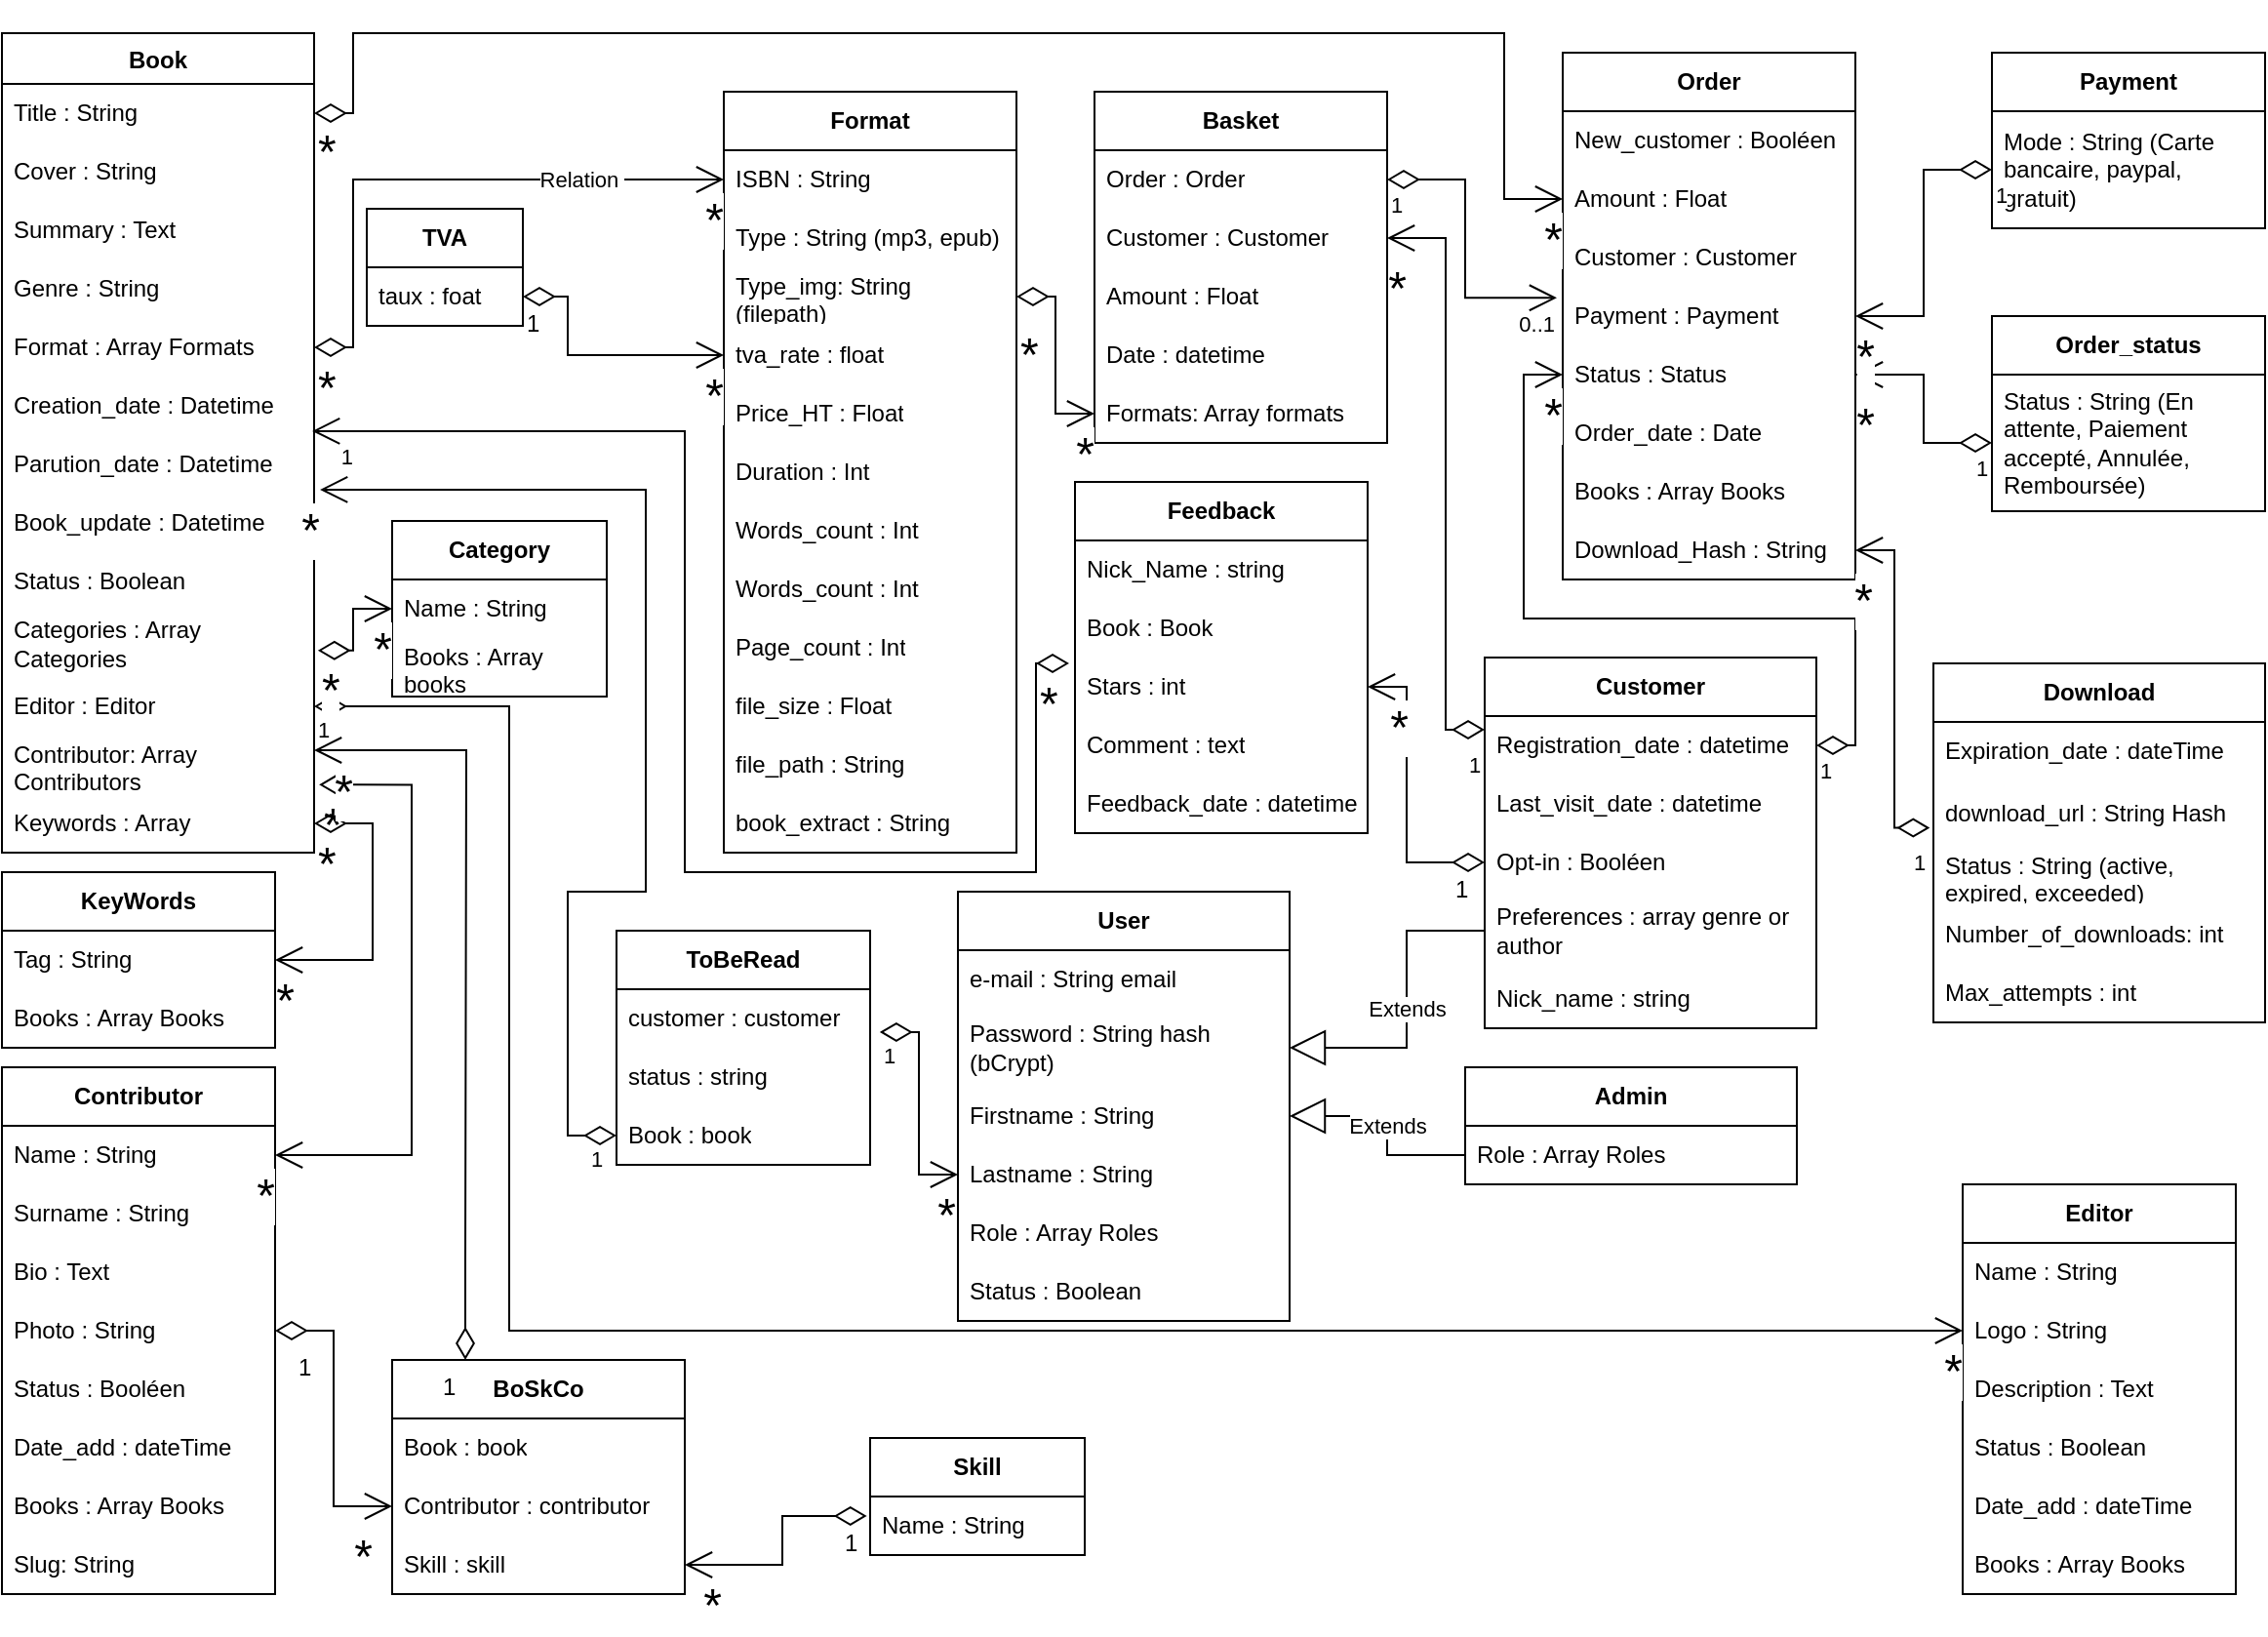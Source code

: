 <mxfile version="26.0.4" pages="2">
  <diagram name="Classes" id="Qrp6eOdbpMzTY8ybpvon">
    <mxGraphModel dx="1434" dy="738" grid="1" gridSize="10" guides="1" tooltips="1" connect="1" arrows="1" fold="1" page="1" pageScale="1" pageWidth="1169" pageHeight="827" math="0" shadow="0">
      <root>
        <mxCell id="0" />
        <mxCell id="1" parent="0" />
        <mxCell id="KuQCFoT9xeXWZH-1og_O-10" value="&lt;b&gt;Contributor&lt;/b&gt;" style="swimlane;fontStyle=0;childLayout=stackLayout;horizontal=1;startSize=30;horizontalStack=0;resizeParent=1;resizeParentMax=0;resizeLast=0;collapsible=1;marginBottom=0;whiteSpace=wrap;html=1;" parent="1" vertex="1">
          <mxGeometry y="550" width="140" height="270" as="geometry" />
        </mxCell>
        <mxCell id="KuQCFoT9xeXWZH-1og_O-11" value="Name : String" style="text;strokeColor=none;fillColor=none;align=left;verticalAlign=middle;spacingLeft=4;spacingRight=4;overflow=hidden;points=[[0,0.5],[1,0.5]];portConstraint=eastwest;rotatable=0;whiteSpace=wrap;html=1;" parent="KuQCFoT9xeXWZH-1og_O-10" vertex="1">
          <mxGeometry y="30" width="140" height="30" as="geometry" />
        </mxCell>
        <mxCell id="KuQCFoT9xeXWZH-1og_O-12" value="Surname : String" style="text;strokeColor=none;fillColor=none;align=left;verticalAlign=middle;spacingLeft=4;spacingRight=4;overflow=hidden;points=[[0,0.5],[1,0.5]];portConstraint=eastwest;rotatable=0;whiteSpace=wrap;html=1;" parent="KuQCFoT9xeXWZH-1og_O-10" vertex="1">
          <mxGeometry y="60" width="140" height="30" as="geometry" />
        </mxCell>
        <mxCell id="KuQCFoT9xeXWZH-1og_O-13" value="Bio : Text" style="text;strokeColor=none;fillColor=none;align=left;verticalAlign=middle;spacingLeft=4;spacingRight=4;overflow=hidden;points=[[0,0.5],[1,0.5]];portConstraint=eastwest;rotatable=0;whiteSpace=wrap;html=1;" parent="KuQCFoT9xeXWZH-1og_O-10" vertex="1">
          <mxGeometry y="90" width="140" height="30" as="geometry" />
        </mxCell>
        <mxCell id="KuQCFoT9xeXWZH-1og_O-26" value="Photo : String" style="text;strokeColor=none;fillColor=none;align=left;verticalAlign=middle;spacingLeft=4;spacingRight=4;overflow=hidden;points=[[0,0.5],[1,0.5]];portConstraint=eastwest;rotatable=0;whiteSpace=wrap;html=1;" parent="KuQCFoT9xeXWZH-1og_O-10" vertex="1">
          <mxGeometry y="120" width="140" height="30" as="geometry" />
        </mxCell>
        <mxCell id="KuQCFoT9xeXWZH-1og_O-18" value="Status : Booléen" style="text;strokeColor=none;fillColor=none;align=left;verticalAlign=middle;spacingLeft=4;spacingRight=4;overflow=hidden;points=[[0,0.5],[1,0.5]];portConstraint=eastwest;rotatable=0;whiteSpace=wrap;html=1;" parent="KuQCFoT9xeXWZH-1og_O-10" vertex="1">
          <mxGeometry y="150" width="140" height="30" as="geometry" />
        </mxCell>
        <mxCell id="KuQCFoT9xeXWZH-1og_O-105" value="Date_add : dateTime" style="text;strokeColor=none;fillColor=none;align=left;verticalAlign=middle;spacingLeft=4;spacingRight=4;overflow=hidden;points=[[0,0.5],[1,0.5]];portConstraint=eastwest;rotatable=0;whiteSpace=wrap;html=1;" parent="KuQCFoT9xeXWZH-1og_O-10" vertex="1">
          <mxGeometry y="180" width="140" height="30" as="geometry" />
        </mxCell>
        <mxCell id="KuQCFoT9xeXWZH-1og_O-196" value="Books : Array Books" style="text;strokeColor=none;fillColor=none;align=left;verticalAlign=middle;spacingLeft=4;spacingRight=4;overflow=hidden;points=[[0,0.5],[1,0.5]];portConstraint=eastwest;rotatable=0;whiteSpace=wrap;html=1;" parent="KuQCFoT9xeXWZH-1og_O-10" vertex="1">
          <mxGeometry y="210" width="140" height="30" as="geometry" />
        </mxCell>
        <mxCell id="ncuPrBAhng6ZY0Qywjkv-1" value="&lt;span style=&quot;background-color: transparent; color: light-dark(rgb(0, 0, 0), rgb(255, 255, 255));&quot;&gt;Slug: String&lt;/span&gt;" style="text;strokeColor=none;fillColor=none;align=left;verticalAlign=middle;spacingLeft=4;spacingRight=4;overflow=hidden;points=[[0,0.5],[1,0.5]];portConstraint=eastwest;rotatable=0;whiteSpace=wrap;html=1;" parent="KuQCFoT9xeXWZH-1og_O-10" vertex="1">
          <mxGeometry y="240" width="140" height="30" as="geometry" />
        </mxCell>
        <mxCell id="KuQCFoT9xeXWZH-1og_O-27" value="&lt;b&gt;Editor&lt;/b&gt;" style="swimlane;fontStyle=0;childLayout=stackLayout;horizontal=1;startSize=30;horizontalStack=0;resizeParent=1;resizeParentMax=0;resizeLast=0;collapsible=1;marginBottom=0;whiteSpace=wrap;html=1;" parent="1" vertex="1">
          <mxGeometry x="1005" y="610" width="140" height="210" as="geometry" />
        </mxCell>
        <mxCell id="KuQCFoT9xeXWZH-1og_O-28" value="Name : String" style="text;strokeColor=none;fillColor=none;align=left;verticalAlign=middle;spacingLeft=4;spacingRight=4;overflow=hidden;points=[[0,0.5],[1,0.5]];portConstraint=eastwest;rotatable=0;whiteSpace=wrap;html=1;" parent="KuQCFoT9xeXWZH-1og_O-27" vertex="1">
          <mxGeometry y="30" width="140" height="30" as="geometry" />
        </mxCell>
        <mxCell id="KuQCFoT9xeXWZH-1og_O-29" value="Logo&amp;nbsp;: String" style="text;strokeColor=none;fillColor=none;align=left;verticalAlign=middle;spacingLeft=4;spacingRight=4;overflow=hidden;points=[[0,0.5],[1,0.5]];portConstraint=eastwest;rotatable=0;whiteSpace=wrap;html=1;" parent="KuQCFoT9xeXWZH-1og_O-27" vertex="1">
          <mxGeometry y="60" width="140" height="30" as="geometry" />
        </mxCell>
        <mxCell id="KuQCFoT9xeXWZH-1og_O-30" value="Description&amp;nbsp;: Text" style="text;strokeColor=none;fillColor=none;align=left;verticalAlign=middle;spacingLeft=4;spacingRight=4;overflow=hidden;points=[[0,0.5],[1,0.5]];portConstraint=eastwest;rotatable=0;whiteSpace=wrap;html=1;" parent="KuQCFoT9xeXWZH-1og_O-27" vertex="1">
          <mxGeometry y="90" width="140" height="30" as="geometry" />
        </mxCell>
        <mxCell id="KuQCFoT9xeXWZH-1og_O-31" value="Status : Boolean" style="text;strokeColor=none;fillColor=none;align=left;verticalAlign=middle;spacingLeft=4;spacingRight=4;overflow=hidden;points=[[0,0.5],[1,0.5]];portConstraint=eastwest;rotatable=0;whiteSpace=wrap;html=1;" parent="KuQCFoT9xeXWZH-1og_O-27" vertex="1">
          <mxGeometry y="120" width="140" height="30" as="geometry" />
        </mxCell>
        <mxCell id="KuQCFoT9xeXWZH-1og_O-104" value="Date_add : dateTime" style="text;strokeColor=none;fillColor=none;align=left;verticalAlign=middle;spacingLeft=4;spacingRight=4;overflow=hidden;points=[[0,0.5],[1,0.5]];portConstraint=eastwest;rotatable=0;whiteSpace=wrap;html=1;" parent="KuQCFoT9xeXWZH-1og_O-27" vertex="1">
          <mxGeometry y="150" width="140" height="30" as="geometry" />
        </mxCell>
        <mxCell id="KuQCFoT9xeXWZH-1og_O-195" value="Books : Array Books" style="text;strokeColor=none;fillColor=none;align=left;verticalAlign=middle;spacingLeft=4;spacingRight=4;overflow=hidden;points=[[0,0.5],[1,0.5]];portConstraint=eastwest;rotatable=0;whiteSpace=wrap;html=1;" parent="KuQCFoT9xeXWZH-1og_O-27" vertex="1">
          <mxGeometry y="180" width="140" height="30" as="geometry" />
        </mxCell>
        <mxCell id="KuQCFoT9xeXWZH-1og_O-33" value="&lt;b&gt;Format&lt;/b&gt;" style="swimlane;fontStyle=0;childLayout=stackLayout;horizontal=1;startSize=30;horizontalStack=0;resizeParent=1;resizeParentMax=0;resizeLast=0;collapsible=1;marginBottom=0;whiteSpace=wrap;html=1;" parent="1" vertex="1">
          <mxGeometry x="370" y="50" width="150" height="390" as="geometry" />
        </mxCell>
        <mxCell id="KuQCFoT9xeXWZH-1og_O-2" value="ISBN : String" style="text;strokeColor=none;fillColor=none;align=left;verticalAlign=middle;spacingLeft=4;spacingRight=4;overflow=hidden;points=[[0,0.5],[1,0.5]];portConstraint=eastwest;rotatable=0;whiteSpace=wrap;html=1;" parent="KuQCFoT9xeXWZH-1og_O-33" vertex="1">
          <mxGeometry y="30" width="150" height="30" as="geometry" />
        </mxCell>
        <mxCell id="KuQCFoT9xeXWZH-1og_O-35" value="Type : String (mp3, epub)" style="text;strokeColor=none;fillColor=none;align=left;verticalAlign=middle;spacingLeft=4;spacingRight=4;overflow=hidden;points=[[0,0.5],[1,0.5]];portConstraint=eastwest;rotatable=0;whiteSpace=wrap;html=1;" parent="KuQCFoT9xeXWZH-1og_O-33" vertex="1">
          <mxGeometry y="60" width="150" height="30" as="geometry" />
        </mxCell>
        <mxCell id="w-a0zA70Pm6w9sQvabB9-1" value="Type_img: String (filepath)" style="text;strokeColor=none;fillColor=none;align=left;verticalAlign=middle;spacingLeft=4;spacingRight=4;overflow=hidden;points=[[0,0.5],[1,0.5]];portConstraint=eastwest;rotatable=0;whiteSpace=wrap;html=1;fontColor=#000000;" parent="KuQCFoT9xeXWZH-1og_O-33" vertex="1">
          <mxGeometry y="90" width="150" height="30" as="geometry" />
        </mxCell>
        <mxCell id="8vrlHL8-MQNbAzAgbJk6-6" value="tva_rate : float" style="text;strokeColor=none;fillColor=none;align=left;verticalAlign=middle;spacingLeft=4;spacingRight=4;overflow=hidden;points=[[0,0.5],[1,0.5]];portConstraint=eastwest;rotatable=0;whiteSpace=wrap;html=1;" vertex="1" parent="KuQCFoT9xeXWZH-1og_O-33">
          <mxGeometry y="120" width="150" height="30" as="geometry" />
        </mxCell>
        <mxCell id="KuQCFoT9xeXWZH-1og_O-257" value="Price_HT : Float" style="text;strokeColor=none;fillColor=none;align=left;verticalAlign=middle;spacingLeft=4;spacingRight=4;overflow=hidden;points=[[0,0.5],[1,0.5]];portConstraint=eastwest;rotatable=0;whiteSpace=wrap;html=1;" parent="KuQCFoT9xeXWZH-1og_O-33" vertex="1">
          <mxGeometry y="150" width="150" height="30" as="geometry" />
        </mxCell>
        <mxCell id="KuQCFoT9xeXWZH-1og_O-24" value="Duration : Int" style="text;strokeColor=none;fillColor=none;align=left;verticalAlign=middle;spacingLeft=4;spacingRight=4;overflow=hidden;points=[[0,0.5],[1,0.5]];portConstraint=eastwest;rotatable=0;whiteSpace=wrap;html=1;" parent="KuQCFoT9xeXWZH-1og_O-33" vertex="1">
          <mxGeometry y="180" width="150" height="30" as="geometry" />
        </mxCell>
        <mxCell id="8vrlHL8-MQNbAzAgbJk6-7" value="Words_count : Int" style="text;strokeColor=none;fillColor=none;align=left;verticalAlign=middle;spacingLeft=4;spacingRight=4;overflow=hidden;points=[[0,0.5],[1,0.5]];portConstraint=eastwest;rotatable=0;whiteSpace=wrap;html=1;" vertex="1" parent="KuQCFoT9xeXWZH-1og_O-33">
          <mxGeometry y="210" width="150" height="30" as="geometry" />
        </mxCell>
        <mxCell id="KuQCFoT9xeXWZH-1og_O-25" value="Words_count : Int" style="text;strokeColor=none;fillColor=none;align=left;verticalAlign=middle;spacingLeft=4;spacingRight=4;overflow=hidden;points=[[0,0.5],[1,0.5]];portConstraint=eastwest;rotatable=0;whiteSpace=wrap;html=1;" parent="KuQCFoT9xeXWZH-1og_O-33" vertex="1">
          <mxGeometry y="240" width="150" height="30" as="geometry" />
        </mxCell>
        <mxCell id="KuQCFoT9xeXWZH-1og_O-23" value="Page_count&lt;span style=&quot;background-color: transparent; color: light-dark(rgb(0, 0, 0), rgb(255, 255, 255));&quot;&gt;&amp;nbsp;: Int&lt;/span&gt;" style="text;strokeColor=none;fillColor=none;align=left;verticalAlign=middle;spacingLeft=4;spacingRight=4;overflow=hidden;points=[[0,0.5],[1,0.5]];portConstraint=eastwest;rotatable=0;whiteSpace=wrap;html=1;" parent="KuQCFoT9xeXWZH-1og_O-33" vertex="1">
          <mxGeometry y="270" width="150" height="30" as="geometry" />
        </mxCell>
        <mxCell id="KuQCFoT9xeXWZH-1og_O-253" value="file_size : Float" style="text;strokeColor=none;fillColor=none;align=left;verticalAlign=middle;spacingLeft=4;spacingRight=4;overflow=hidden;points=[[0,0.5],[1,0.5]];portConstraint=eastwest;rotatable=0;whiteSpace=wrap;html=1;" parent="KuQCFoT9xeXWZH-1og_O-33" vertex="1">
          <mxGeometry y="300" width="150" height="30" as="geometry" />
        </mxCell>
        <mxCell id="KuQCFoT9xeXWZH-1og_O-267" value="file_path : String" style="text;strokeColor=none;fillColor=none;align=left;verticalAlign=middle;spacingLeft=4;spacingRight=4;overflow=hidden;points=[[0,0.5],[1,0.5]];portConstraint=eastwest;rotatable=0;whiteSpace=wrap;html=1;" parent="KuQCFoT9xeXWZH-1og_O-33" vertex="1">
          <mxGeometry y="330" width="150" height="30" as="geometry" />
        </mxCell>
        <mxCell id="vL0ABhEf1pnRs0sT115Y-1" value="book_extract : String" style="text;strokeColor=none;fillColor=none;align=left;verticalAlign=middle;spacingLeft=4;spacingRight=4;overflow=hidden;points=[[0,0.5],[1,0.5]];portConstraint=eastwest;rotatable=0;whiteSpace=wrap;html=1;fontColor=#000000;" parent="KuQCFoT9xeXWZH-1og_O-33" vertex="1">
          <mxGeometry y="360" width="150" height="30" as="geometry" />
        </mxCell>
        <mxCell id="KuQCFoT9xeXWZH-1og_O-39" value="&lt;b&gt;Category&lt;/b&gt;" style="swimlane;fontStyle=0;childLayout=stackLayout;horizontal=1;startSize=30;horizontalStack=0;resizeParent=1;resizeParentMax=0;resizeLast=0;collapsible=1;marginBottom=0;whiteSpace=wrap;html=1;" parent="1" vertex="1">
          <mxGeometry x="200" y="270" width="110" height="90" as="geometry" />
        </mxCell>
        <mxCell id="KuQCFoT9xeXWZH-1og_O-34" value="Name : String" style="text;strokeColor=none;fillColor=none;align=left;verticalAlign=middle;spacingLeft=4;spacingRight=4;overflow=hidden;points=[[0,0.5],[1,0.5]];portConstraint=eastwest;rotatable=0;whiteSpace=wrap;html=1;" parent="KuQCFoT9xeXWZH-1og_O-39" vertex="1">
          <mxGeometry y="30" width="110" height="30" as="geometry" />
        </mxCell>
        <mxCell id="dntzSLoPyMm-NvCJJmyd-1" value="Books : Array books" style="text;strokeColor=none;fillColor=none;align=left;verticalAlign=middle;spacingLeft=4;spacingRight=4;overflow=hidden;points=[[0,0.5],[1,0.5]];portConstraint=eastwest;rotatable=0;whiteSpace=wrap;html=1;" parent="KuQCFoT9xeXWZH-1og_O-39" vertex="1">
          <mxGeometry y="60" width="110" height="30" as="geometry" />
        </mxCell>
        <mxCell id="KuQCFoT9xeXWZH-1og_O-59" value="&lt;b&gt;Customer&lt;/b&gt;" style="swimlane;fontStyle=0;childLayout=stackLayout;horizontal=1;startSize=30;horizontalStack=0;resizeParent=1;resizeParentMax=0;resizeLast=0;collapsible=1;marginBottom=0;whiteSpace=wrap;html=1;" parent="1" vertex="1">
          <mxGeometry x="760" y="340" width="170" height="190" as="geometry" />
        </mxCell>
        <mxCell id="KuQCFoT9xeXWZH-1og_O-72" value="Registration_date : datetime" style="text;strokeColor=none;fillColor=none;align=left;verticalAlign=middle;spacingLeft=4;spacingRight=4;overflow=hidden;points=[[0,0.5],[1,0.5]];portConstraint=eastwest;rotatable=0;whiteSpace=wrap;html=1;" parent="KuQCFoT9xeXWZH-1og_O-59" vertex="1">
          <mxGeometry y="30" width="170" height="30" as="geometry" />
        </mxCell>
        <mxCell id="KuQCFoT9xeXWZH-1og_O-73" value="Last_visit_date : datetime" style="text;strokeColor=none;fillColor=none;align=left;verticalAlign=middle;spacingLeft=4;spacingRight=4;overflow=hidden;points=[[0,0.5],[1,0.5]];portConstraint=eastwest;rotatable=0;whiteSpace=wrap;html=1;" parent="KuQCFoT9xeXWZH-1og_O-59" vertex="1">
          <mxGeometry y="60" width="170" height="30" as="geometry" />
        </mxCell>
        <mxCell id="KuQCFoT9xeXWZH-1og_O-74" value="Opt-in : Booléen" style="text;strokeColor=none;fillColor=none;align=left;verticalAlign=middle;spacingLeft=4;spacingRight=4;overflow=hidden;points=[[0,0.5],[1,0.5]];portConstraint=eastwest;rotatable=0;whiteSpace=wrap;html=1;" parent="KuQCFoT9xeXWZH-1og_O-59" vertex="1">
          <mxGeometry y="90" width="170" height="30" as="geometry" />
        </mxCell>
        <mxCell id="KuQCFoT9xeXWZH-1og_O-254" value="Preferences : array genre or author" style="text;strokeColor=none;fillColor=none;align=left;verticalAlign=middle;spacingLeft=4;spacingRight=4;overflow=hidden;points=[[0,0.5],[1,0.5]];portConstraint=eastwest;rotatable=0;whiteSpace=wrap;html=1;" parent="KuQCFoT9xeXWZH-1og_O-59" vertex="1">
          <mxGeometry y="120" width="170" height="40" as="geometry" />
        </mxCell>
        <mxCell id="v7qVbEGh1A_l1n8MafVQ-15" value="Nick_name : string" style="text;strokeColor=none;fillColor=none;align=left;verticalAlign=middle;spacingLeft=4;spacingRight=4;overflow=hidden;points=[[0,0.5],[1,0.5]];portConstraint=eastwest;rotatable=0;whiteSpace=wrap;html=1;" parent="KuQCFoT9xeXWZH-1og_O-59" vertex="1">
          <mxGeometry y="160" width="170" height="30" as="geometry" />
        </mxCell>
        <mxCell id="KuQCFoT9xeXWZH-1og_O-75" value="&lt;b&gt;Order&lt;/b&gt;" style="swimlane;fontStyle=0;childLayout=stackLayout;horizontal=1;startSize=30;horizontalStack=0;resizeParent=1;resizeParentMax=0;resizeLast=0;collapsible=1;marginBottom=0;whiteSpace=wrap;html=1;" parent="1" vertex="1">
          <mxGeometry x="800" y="30" width="150" height="270" as="geometry" />
        </mxCell>
        <mxCell id="KuQCFoT9xeXWZH-1og_O-76" value="New_customer : Booléen" style="text;strokeColor=none;fillColor=none;align=left;verticalAlign=middle;spacingLeft=4;spacingRight=4;overflow=hidden;points=[[0,0.5],[1,0.5]];portConstraint=eastwest;rotatable=0;whiteSpace=wrap;html=1;" parent="KuQCFoT9xeXWZH-1og_O-75" vertex="1">
          <mxGeometry y="30" width="150" height="30" as="geometry" />
        </mxCell>
        <mxCell id="KuQCFoT9xeXWZH-1og_O-77" value="Amount : Float" style="text;strokeColor=none;fillColor=none;align=left;verticalAlign=middle;spacingLeft=4;spacingRight=4;overflow=hidden;points=[[0,0.5],[1,0.5]];portConstraint=eastwest;rotatable=0;whiteSpace=wrap;html=1;" parent="KuQCFoT9xeXWZH-1og_O-75" vertex="1">
          <mxGeometry y="60" width="150" height="30" as="geometry" />
        </mxCell>
        <mxCell id="KuQCFoT9xeXWZH-1og_O-78" value="Customer : Customer" style="text;strokeColor=none;fillColor=none;align=left;verticalAlign=middle;spacingLeft=4;spacingRight=4;overflow=hidden;points=[[0,0.5],[1,0.5]];portConstraint=eastwest;rotatable=0;whiteSpace=wrap;html=1;" parent="KuQCFoT9xeXWZH-1og_O-75" vertex="1">
          <mxGeometry y="90" width="150" height="30" as="geometry" />
        </mxCell>
        <mxCell id="KuQCFoT9xeXWZH-1og_O-79" value="Payment : Payment" style="text;strokeColor=none;fillColor=none;align=left;verticalAlign=middle;spacingLeft=4;spacingRight=4;overflow=hidden;points=[[0,0.5],[1,0.5]];portConstraint=eastwest;rotatable=0;whiteSpace=wrap;html=1;" parent="KuQCFoT9xeXWZH-1og_O-75" vertex="1">
          <mxGeometry y="120" width="150" height="30" as="geometry" />
        </mxCell>
        <mxCell id="KuQCFoT9xeXWZH-1og_O-80" value="Status : Status" style="text;strokeColor=none;fillColor=none;align=left;verticalAlign=middle;spacingLeft=4;spacingRight=4;overflow=hidden;points=[[0,0.5],[1,0.5]];portConstraint=eastwest;rotatable=0;whiteSpace=wrap;html=1;" parent="KuQCFoT9xeXWZH-1og_O-75" vertex="1">
          <mxGeometry y="150" width="150" height="30" as="geometry" />
        </mxCell>
        <mxCell id="KuQCFoT9xeXWZH-1og_O-81" value="Order_date : Date" style="text;strokeColor=none;fillColor=none;align=left;verticalAlign=middle;spacingLeft=4;spacingRight=4;overflow=hidden;points=[[0,0.5],[1,0.5]];portConstraint=eastwest;rotatable=0;whiteSpace=wrap;html=1;" parent="KuQCFoT9xeXWZH-1og_O-75" vertex="1">
          <mxGeometry y="180" width="150" height="30" as="geometry" />
        </mxCell>
        <mxCell id="KuQCFoT9xeXWZH-1og_O-102" value="Books : Array Books" style="text;strokeColor=none;fillColor=none;align=left;verticalAlign=middle;spacingLeft=4;spacingRight=4;overflow=hidden;points=[[0,0.5],[1,0.5]];portConstraint=eastwest;rotatable=0;whiteSpace=wrap;html=1;" parent="KuQCFoT9xeXWZH-1og_O-75" vertex="1">
          <mxGeometry y="210" width="150" height="30" as="geometry" />
        </mxCell>
        <mxCell id="KuQCFoT9xeXWZH-1og_O-272" value="Download_Hash : String" style="text;strokeColor=none;fillColor=none;align=left;verticalAlign=middle;spacingLeft=4;spacingRight=4;overflow=hidden;points=[[0,0.5],[1,0.5]];portConstraint=eastwest;rotatable=0;whiteSpace=wrap;html=1;" parent="KuQCFoT9xeXWZH-1og_O-75" vertex="1">
          <mxGeometry y="240" width="150" height="30" as="geometry" />
        </mxCell>
        <mxCell id="KuQCFoT9xeXWZH-1og_O-83" value="&lt;b&gt;Order_status&lt;/b&gt;" style="swimlane;fontStyle=0;childLayout=stackLayout;horizontal=1;startSize=30;horizontalStack=0;resizeParent=1;resizeParentMax=0;resizeLast=0;collapsible=1;marginBottom=0;whiteSpace=wrap;html=1;" parent="1" vertex="1">
          <mxGeometry x="1020" y="165" width="140" height="100" as="geometry" />
        </mxCell>
        <mxCell id="KuQCFoT9xeXWZH-1og_O-180" value="Status : String (En attente, Paiement accepté, Annulée, Remboursée)" style="text;strokeColor=none;fillColor=none;align=left;verticalAlign=middle;spacingLeft=4;spacingRight=4;overflow=hidden;points=[[0,0.5],[1,0.5]];portConstraint=eastwest;rotatable=0;whiteSpace=wrap;html=1;" parent="KuQCFoT9xeXWZH-1og_O-83" vertex="1">
          <mxGeometry y="30" width="140" height="70" as="geometry" />
        </mxCell>
        <mxCell id="KuQCFoT9xeXWZH-1og_O-90" value="&lt;b&gt;Payment&lt;/b&gt;" style="swimlane;fontStyle=0;childLayout=stackLayout;horizontal=1;startSize=30;horizontalStack=0;resizeParent=1;resizeParentMax=0;resizeLast=0;collapsible=1;marginBottom=0;whiteSpace=wrap;html=1;" parent="1" vertex="1">
          <mxGeometry x="1020" y="30" width="140" height="90" as="geometry" />
        </mxCell>
        <mxCell id="KuQCFoT9xeXWZH-1og_O-91" value="Mode : String (Carte bancaire, paypal, gratuit)" style="text;strokeColor=none;fillColor=none;align=left;verticalAlign=middle;spacingLeft=4;spacingRight=4;overflow=hidden;points=[[0,0.5],[1,0.5]];portConstraint=eastwest;rotatable=0;whiteSpace=wrap;html=1;" parent="KuQCFoT9xeXWZH-1og_O-90" vertex="1">
          <mxGeometry y="30" width="140" height="60" as="geometry" />
        </mxCell>
        <mxCell id="KuQCFoT9xeXWZH-1og_O-95" value="&lt;b&gt;Basket&lt;/b&gt;" style="swimlane;fontStyle=0;childLayout=stackLayout;horizontal=1;startSize=30;horizontalStack=0;resizeParent=1;resizeParentMax=0;resizeLast=0;collapsible=1;marginBottom=0;whiteSpace=wrap;html=1;" parent="1" vertex="1">
          <mxGeometry x="560" y="50" width="150" height="180" as="geometry" />
        </mxCell>
        <mxCell id="KuQCFoT9xeXWZH-1og_O-96" value="Order : Order" style="text;strokeColor=none;fillColor=none;align=left;verticalAlign=middle;spacingLeft=4;spacingRight=4;overflow=hidden;points=[[0,0.5],[1,0.5]];portConstraint=eastwest;rotatable=0;whiteSpace=wrap;html=1;" parent="KuQCFoT9xeXWZH-1og_O-95" vertex="1">
          <mxGeometry y="30" width="150" height="30" as="geometry" />
        </mxCell>
        <mxCell id="KuQCFoT9xeXWZH-1og_O-97" value="Customer : Customer" style="text;strokeColor=none;fillColor=none;align=left;verticalAlign=middle;spacingLeft=4;spacingRight=4;overflow=hidden;points=[[0,0.5],[1,0.5]];portConstraint=eastwest;rotatable=0;whiteSpace=wrap;html=1;" parent="KuQCFoT9xeXWZH-1og_O-95" vertex="1">
          <mxGeometry y="60" width="150" height="30" as="geometry" />
        </mxCell>
        <mxCell id="KuQCFoT9xeXWZH-1og_O-98" value="Amount : Float" style="text;strokeColor=none;fillColor=none;align=left;verticalAlign=middle;spacingLeft=4;spacingRight=4;overflow=hidden;points=[[0,0.5],[1,0.5]];portConstraint=eastwest;rotatable=0;whiteSpace=wrap;html=1;" parent="KuQCFoT9xeXWZH-1og_O-95" vertex="1">
          <mxGeometry y="90" width="150" height="30" as="geometry" />
        </mxCell>
        <mxCell id="KuQCFoT9xeXWZH-1og_O-101" value="Date : datetime" style="text;strokeColor=none;fillColor=none;align=left;verticalAlign=middle;spacingLeft=4;spacingRight=4;overflow=hidden;points=[[0,0.5],[1,0.5]];portConstraint=eastwest;rotatable=0;whiteSpace=wrap;html=1;" parent="KuQCFoT9xeXWZH-1og_O-95" vertex="1">
          <mxGeometry y="120" width="150" height="30" as="geometry" />
        </mxCell>
        <mxCell id="KuQCFoT9xeXWZH-1og_O-103" value="Formats: Array formats" style="text;strokeColor=none;fillColor=none;align=left;verticalAlign=middle;spacingLeft=4;spacingRight=4;overflow=hidden;points=[[0,0.5],[1,0.5]];portConstraint=eastwest;rotatable=0;whiteSpace=wrap;html=1;" parent="KuQCFoT9xeXWZH-1og_O-95" vertex="1">
          <mxGeometry y="150" width="150" height="30" as="geometry" />
        </mxCell>
        <mxCell id="KuQCFoT9xeXWZH-1og_O-106" value="Book" style="swimlane;fontStyle=1;align=center;verticalAlign=top;childLayout=stackLayout;horizontal=1;startSize=26;horizontalStack=0;resizeParent=1;resizeParentMax=0;resizeLast=0;collapsible=1;marginBottom=0;whiteSpace=wrap;html=1;" parent="1" vertex="1">
          <mxGeometry y="20" width="160" height="420" as="geometry" />
        </mxCell>
        <mxCell id="KuQCFoT9xeXWZH-1og_O-3" value="Title : String" style="text;strokeColor=none;fillColor=none;align=left;verticalAlign=middle;spacingLeft=4;spacingRight=4;overflow=hidden;points=[[0,0.5],[1,0.5]];portConstraint=eastwest;rotatable=0;whiteSpace=wrap;html=1;" parent="KuQCFoT9xeXWZH-1og_O-106" vertex="1">
          <mxGeometry y="26" width="160" height="30" as="geometry" />
        </mxCell>
        <mxCell id="KuQCFoT9xeXWZH-1og_O-4" value="Cover&amp;nbsp;: String" style="text;strokeColor=none;fillColor=none;align=left;verticalAlign=middle;spacingLeft=4;spacingRight=4;overflow=hidden;points=[[0,0.5],[1,0.5]];portConstraint=eastwest;rotatable=0;whiteSpace=wrap;html=1;" parent="KuQCFoT9xeXWZH-1og_O-106" vertex="1">
          <mxGeometry y="56" width="160" height="30" as="geometry" />
        </mxCell>
        <mxCell id="KuQCFoT9xeXWZH-1og_O-21" value="Summary : Text" style="text;strokeColor=none;fillColor=none;align=left;verticalAlign=middle;spacingLeft=4;spacingRight=4;overflow=hidden;points=[[0,0.5],[1,0.5]];portConstraint=eastwest;rotatable=0;whiteSpace=wrap;html=1;" parent="KuQCFoT9xeXWZH-1og_O-106" vertex="1">
          <mxGeometry y="86" width="160" height="30" as="geometry" />
        </mxCell>
        <mxCell id="KuQCFoT9xeXWZH-1og_O-19" value="Genre&amp;nbsp;: String" style="text;strokeColor=none;fillColor=none;align=left;verticalAlign=middle;spacingLeft=4;spacingRight=4;overflow=hidden;points=[[0,0.5],[1,0.5]];portConstraint=eastwest;rotatable=0;whiteSpace=wrap;html=1;" parent="KuQCFoT9xeXWZH-1og_O-106" vertex="1">
          <mxGeometry y="116" width="160" height="30" as="geometry" />
        </mxCell>
        <mxCell id="KuQCFoT9xeXWZH-1og_O-5" value="Format : Array Formats" style="text;strokeColor=none;fillColor=none;align=left;verticalAlign=middle;spacingLeft=4;spacingRight=4;overflow=hidden;points=[[0,0.5],[1,0.5]];portConstraint=eastwest;rotatable=0;whiteSpace=wrap;html=1;" parent="KuQCFoT9xeXWZH-1og_O-106" vertex="1">
          <mxGeometry y="146" width="160" height="30" as="geometry" />
        </mxCell>
        <mxCell id="v7qVbEGh1A_l1n8MafVQ-1" value="Creation_date : Datetime" style="text;strokeColor=none;fillColor=none;align=left;verticalAlign=middle;spacingLeft=4;spacingRight=4;overflow=hidden;points=[[0,0.5],[1,0.5]];portConstraint=eastwest;rotatable=0;whiteSpace=wrap;html=1;" parent="KuQCFoT9xeXWZH-1og_O-106" vertex="1">
          <mxGeometry y="176" width="160" height="30" as="geometry" />
        </mxCell>
        <mxCell id="KuQCFoT9xeXWZH-1og_O-22" value="Parution_date : Datetime" style="text;strokeColor=none;fillColor=none;align=left;verticalAlign=middle;spacingLeft=4;spacingRight=4;overflow=hidden;points=[[0,0.5],[1,0.5]];portConstraint=eastwest;rotatable=0;whiteSpace=wrap;html=1;" parent="KuQCFoT9xeXWZH-1og_O-106" vertex="1">
          <mxGeometry y="206" width="160" height="30" as="geometry" />
        </mxCell>
        <mxCell id="KuQCFoT9xeXWZH-1og_O-255" value="Book_update : Datetime" style="text;strokeColor=none;fillColor=none;align=left;verticalAlign=middle;spacingLeft=4;spacingRight=4;overflow=hidden;points=[[0,0.5],[1,0.5]];portConstraint=eastwest;rotatable=0;whiteSpace=wrap;html=1;" parent="KuQCFoT9xeXWZH-1og_O-106" vertex="1">
          <mxGeometry y="236" width="160" height="30" as="geometry" />
        </mxCell>
        <mxCell id="KuQCFoT9xeXWZH-1og_O-9" value="Status : Boolean" style="text;strokeColor=none;fillColor=none;align=left;verticalAlign=middle;spacingLeft=4;spacingRight=4;overflow=hidden;points=[[0,0.5],[1,0.5]];portConstraint=eastwest;rotatable=0;whiteSpace=wrap;html=1;" parent="KuQCFoT9xeXWZH-1og_O-106" vertex="1">
          <mxGeometry y="266" width="160" height="30" as="geometry" />
        </mxCell>
        <mxCell id="KuQCFoT9xeXWZH-1og_O-42" value="Categories : Array Categories" style="text;strokeColor=none;fillColor=none;align=left;verticalAlign=middle;spacingLeft=4;spacingRight=4;overflow=hidden;points=[[0,0.5],[1,0.5]];portConstraint=eastwest;rotatable=0;whiteSpace=wrap;html=1;" parent="KuQCFoT9xeXWZH-1og_O-106" vertex="1">
          <mxGeometry y="296" width="160" height="34" as="geometry" />
        </mxCell>
        <mxCell id="KuQCFoT9xeXWZH-1og_O-7" value="Editor : Editor" style="text;strokeColor=none;fillColor=none;align=left;verticalAlign=middle;spacingLeft=4;spacingRight=4;overflow=hidden;points=[[0,0.5],[1,0.5]];portConstraint=eastwest;rotatable=0;whiteSpace=wrap;html=1;" parent="KuQCFoT9xeXWZH-1og_O-106" vertex="1">
          <mxGeometry y="330" width="160" height="30" as="geometry" />
        </mxCell>
        <mxCell id="KuQCFoT9xeXWZH-1og_O-6" value="Contributor: Array Contributors" style="text;strokeColor=none;fillColor=none;align=left;verticalAlign=middle;spacingLeft=4;spacingRight=4;overflow=hidden;points=[[0,0.5],[1,0.5]];portConstraint=eastwest;rotatable=0;whiteSpace=wrap;html=1;" parent="KuQCFoT9xeXWZH-1og_O-106" vertex="1">
          <mxGeometry y="360" width="160" height="30" as="geometry" />
        </mxCell>
        <mxCell id="KuQCFoT9xeXWZH-1og_O-20" value="Keywords : Array" style="text;strokeColor=none;fillColor=none;align=left;verticalAlign=middle;spacingLeft=4;spacingRight=4;overflow=hidden;points=[[0,0.5],[1,0.5]];portConstraint=eastwest;rotatable=0;whiteSpace=wrap;html=1;" parent="KuQCFoT9xeXWZH-1og_O-106" vertex="1">
          <mxGeometry y="390" width="160" height="30" as="geometry" />
        </mxCell>
        <mxCell id="KuQCFoT9xeXWZH-1og_O-158" value="" style="endArrow=open;html=1;endSize=12;startArrow=diamondThin;startSize=14;startFill=0;edgeStyle=orthogonalEdgeStyle;rounded=0;entryX=1;entryY=0.5;entryDx=0;entryDy=0;exitX=1.016;exitY=0.839;exitDx=0;exitDy=0;exitPerimeter=0;" parent="1" source="KuQCFoT9xeXWZH-1og_O-6" target="KuQCFoT9xeXWZH-1og_O-11" edge="1">
          <mxGeometry x="-0.204" relative="1" as="geometry">
            <mxPoint x="160" y="510" as="sourcePoint" />
            <mxPoint x="260.0" y="624" as="targetPoint" />
            <Array as="points">
              <mxPoint x="210" y="405" />
              <mxPoint x="210" y="595" />
            </Array>
            <mxPoint as="offset" />
          </mxGeometry>
        </mxCell>
        <mxCell id="KuQCFoT9xeXWZH-1og_O-159" value="&lt;font style=&quot;font-size: 24px;&quot;&gt;*&lt;/font&gt;" style="edgeLabel;resizable=0;html=1;align=left;verticalAlign=top;" parent="KuQCFoT9xeXWZH-1og_O-158" connectable="0" vertex="1">
          <mxGeometry x="-1" relative="1" as="geometry" />
        </mxCell>
        <mxCell id="KuQCFoT9xeXWZH-1og_O-160" value="&lt;font style=&quot;font-size: 24px;&quot;&gt;*&lt;/font&gt;" style="edgeLabel;resizable=0;html=1;align=right;verticalAlign=top;" parent="KuQCFoT9xeXWZH-1og_O-158" connectable="0" vertex="1">
          <mxGeometry x="1" relative="1" as="geometry" />
        </mxCell>
        <mxCell id="KuQCFoT9xeXWZH-1og_O-161" value="" style="endArrow=open;html=1;endSize=12;startArrow=diamondThin;startSize=14;startFill=0;edgeStyle=orthogonalEdgeStyle;rounded=0;exitX=1;exitY=0.5;exitDx=0;exitDy=0;entryX=0;entryY=0.5;entryDx=0;entryDy=0;" parent="1" source="KuQCFoT9xeXWZH-1og_O-7" target="KuQCFoT9xeXWZH-1og_O-29" edge="1">
          <mxGeometry x="0.197" y="5" relative="1" as="geometry">
            <mxPoint x="500" y="380" as="sourcePoint" />
            <mxPoint x="660" y="380" as="targetPoint" />
            <Array as="points">
              <mxPoint x="260" y="365" />
              <mxPoint x="260" y="685" />
            </Array>
            <mxPoint as="offset" />
          </mxGeometry>
        </mxCell>
        <mxCell id="KuQCFoT9xeXWZH-1og_O-162" value="1" style="edgeLabel;resizable=0;html=1;align=left;verticalAlign=top;" parent="KuQCFoT9xeXWZH-1og_O-161" connectable="0" vertex="1">
          <mxGeometry x="-1" relative="1" as="geometry">
            <mxPoint y="-1" as="offset" />
          </mxGeometry>
        </mxCell>
        <mxCell id="KuQCFoT9xeXWZH-1og_O-163" value="&lt;font style=&quot;font-size: 24px;&quot;&gt;*&lt;/font&gt;" style="edgeLabel;resizable=0;html=1;align=right;verticalAlign=top;" parent="KuQCFoT9xeXWZH-1og_O-161" connectable="0" vertex="1">
          <mxGeometry x="1" relative="1" as="geometry" />
        </mxCell>
        <mxCell id="KuQCFoT9xeXWZH-1og_O-164" value="" style="endArrow=open;html=1;endSize=12;startArrow=diamondThin;startSize=14;startFill=0;edgeStyle=orthogonalEdgeStyle;rounded=0;entryX=0;entryY=0.5;entryDx=0;entryDy=0;exitX=1.012;exitY=0.599;exitDx=0;exitDy=0;exitPerimeter=0;" parent="1" source="KuQCFoT9xeXWZH-1og_O-42" target="KuQCFoT9xeXWZH-1og_O-34" edge="1">
          <mxGeometry x="-0.006" y="10" relative="1" as="geometry">
            <mxPoint x="180" y="330" as="sourcePoint" />
            <mxPoint x="300.0" y="220.04" as="targetPoint" />
            <Array as="points">
              <mxPoint x="180" y="336" />
              <mxPoint x="180" y="315" />
            </Array>
            <mxPoint as="offset" />
          </mxGeometry>
        </mxCell>
        <mxCell id="KuQCFoT9xeXWZH-1og_O-165" value="&lt;font style=&quot;font-size: 24px;&quot;&gt;*&lt;/font&gt;" style="edgeLabel;resizable=0;html=1;align=left;verticalAlign=top;" parent="KuQCFoT9xeXWZH-1og_O-164" connectable="0" vertex="1">
          <mxGeometry x="-1" relative="1" as="geometry" />
        </mxCell>
        <mxCell id="KuQCFoT9xeXWZH-1og_O-166" value="&lt;font style=&quot;font-size: 24px;&quot;&gt;*&lt;/font&gt;" style="edgeLabel;resizable=0;html=1;align=right;verticalAlign=top;" parent="KuQCFoT9xeXWZH-1og_O-164" connectable="0" vertex="1">
          <mxGeometry x="1" relative="1" as="geometry" />
        </mxCell>
        <mxCell id="KuQCFoT9xeXWZH-1og_O-171" value="" style="endArrow=open;html=1;endSize=12;startArrow=diamondThin;startSize=14;startFill=0;edgeStyle=orthogonalEdgeStyle;rounded=0;entryX=0;entryY=0.5;entryDx=0;entryDy=0;exitX=1;exitY=0.5;exitDx=0;exitDy=0;" parent="1" source="w-a0zA70Pm6w9sQvabB9-1" target="KuQCFoT9xeXWZH-1og_O-103" edge="1">
          <mxGeometry x="-0.125" relative="1" as="geometry">
            <mxPoint x="170" y="460" as="sourcePoint" />
            <mxPoint x="320" y="245" as="targetPoint" />
            <Array as="points">
              <mxPoint x="540" y="155" />
              <mxPoint x="540" y="215" />
            </Array>
            <mxPoint as="offset" />
          </mxGeometry>
        </mxCell>
        <mxCell id="KuQCFoT9xeXWZH-1og_O-172" value="&lt;font style=&quot;font-size: 24px;&quot;&gt;*&lt;/font&gt;" style="edgeLabel;resizable=0;html=1;align=left;verticalAlign=top;" parent="KuQCFoT9xeXWZH-1og_O-171" connectable="0" vertex="1">
          <mxGeometry x="-1" relative="1" as="geometry">
            <mxPoint y="9" as="offset" />
          </mxGeometry>
        </mxCell>
        <mxCell id="KuQCFoT9xeXWZH-1og_O-173" value="&lt;font style=&quot;font-size: 24px;&quot;&gt;*&lt;/font&gt;" style="edgeLabel;resizable=0;html=1;align=right;verticalAlign=top;" parent="KuQCFoT9xeXWZH-1og_O-171" connectable="0" vertex="1">
          <mxGeometry x="1" relative="1" as="geometry" />
        </mxCell>
        <mxCell id="KuQCFoT9xeXWZH-1og_O-174" value="" style="endArrow=open;html=1;endSize=12;startArrow=diamondThin;startSize=14;startFill=0;edgeStyle=orthogonalEdgeStyle;rounded=0;exitX=0;exitY=0.233;exitDx=0;exitDy=0;entryX=1;entryY=0.5;entryDx=0;entryDy=0;exitPerimeter=0;" parent="1" target="KuQCFoT9xeXWZH-1og_O-97" edge="1" source="KuQCFoT9xeXWZH-1og_O-72">
          <mxGeometry x="0.195" y="5" relative="1" as="geometry">
            <mxPoint x="750" y="375" as="sourcePoint" />
            <mxPoint x="310" y="335" as="targetPoint" />
            <mxPoint as="offset" />
            <Array as="points">
              <mxPoint x="740" y="377" />
              <mxPoint x="740" y="125" />
            </Array>
          </mxGeometry>
        </mxCell>
        <mxCell id="KuQCFoT9xeXWZH-1og_O-175" value="1" style="edgeLabel;resizable=0;html=1;align=left;verticalAlign=top;" parent="KuQCFoT9xeXWZH-1og_O-174" connectable="0" vertex="1">
          <mxGeometry x="-1" relative="1" as="geometry">
            <mxPoint x="-10" y="5" as="offset" />
          </mxGeometry>
        </mxCell>
        <mxCell id="KuQCFoT9xeXWZH-1og_O-176" value="&lt;font style=&quot;font-size: 24px;&quot;&gt;*&lt;/font&gt;" style="edgeLabel;resizable=0;html=1;align=right;verticalAlign=top;" parent="KuQCFoT9xeXWZH-1og_O-174" connectable="0" vertex="1">
          <mxGeometry x="1" relative="1" as="geometry">
            <mxPoint x="10" y="5" as="offset" />
          </mxGeometry>
        </mxCell>
        <mxCell id="KuQCFoT9xeXWZH-1og_O-177" value="" style="endArrow=open;html=1;endSize=12;startArrow=diamondThin;startSize=14;startFill=0;edgeStyle=orthogonalEdgeStyle;rounded=0;exitX=1;exitY=0.5;exitDx=0;exitDy=0;entryX=-0.02;entryY=0.188;entryDx=0;entryDy=0;entryPerimeter=0;" parent="1" source="KuQCFoT9xeXWZH-1og_O-96" target="KuQCFoT9xeXWZH-1og_O-79" edge="1">
          <mxGeometry x="0.016" y="20" relative="1" as="geometry">
            <mxPoint x="790" y="485" as="sourcePoint" />
            <mxPoint x="710" y="195" as="targetPoint" />
            <mxPoint as="offset" />
            <Array as="points">
              <mxPoint x="750" y="95" />
              <mxPoint x="750" y="156" />
            </Array>
          </mxGeometry>
        </mxCell>
        <mxCell id="KuQCFoT9xeXWZH-1og_O-178" value="1" style="edgeLabel;resizable=0;html=1;align=left;verticalAlign=top;" parent="KuQCFoT9xeXWZH-1og_O-177" connectable="0" vertex="1">
          <mxGeometry x="-1" relative="1" as="geometry" />
        </mxCell>
        <mxCell id="KuQCFoT9xeXWZH-1og_O-179" value="0..1" style="edgeLabel;resizable=0;html=1;align=right;verticalAlign=top;" parent="KuQCFoT9xeXWZH-1og_O-177" connectable="0" vertex="1">
          <mxGeometry x="1" relative="1" as="geometry" />
        </mxCell>
        <mxCell id="KuQCFoT9xeXWZH-1og_O-182" value="" style="endArrow=open;html=1;endSize=12;startArrow=diamondThin;startSize=14;startFill=0;edgeStyle=orthogonalEdgeStyle;rounded=0;exitX=0;exitY=0.5;exitDx=0;exitDy=0;entryX=1;entryY=0.5;entryDx=0;entryDy=0;" parent="1" source="KuQCFoT9xeXWZH-1og_O-180" target="KuQCFoT9xeXWZH-1og_O-80" edge="1">
          <mxGeometry relative="1" as="geometry">
            <mxPoint x="990" y="330" as="sourcePoint" />
            <mxPoint x="1040" y="370" as="targetPoint" />
            <mxPoint as="offset" />
          </mxGeometry>
        </mxCell>
        <mxCell id="KuQCFoT9xeXWZH-1og_O-183" value="1" style="edgeLabel;resizable=0;html=1;align=left;verticalAlign=top;" parent="KuQCFoT9xeXWZH-1og_O-182" connectable="0" vertex="1">
          <mxGeometry x="-1" relative="1" as="geometry">
            <mxPoint x="-10" as="offset" />
          </mxGeometry>
        </mxCell>
        <mxCell id="KuQCFoT9xeXWZH-1og_O-184" value="&lt;font style=&quot;font-size: 24px;&quot;&gt;*&lt;/font&gt;" style="edgeLabel;resizable=0;html=1;align=right;verticalAlign=top;" parent="KuQCFoT9xeXWZH-1og_O-182" connectable="0" vertex="1">
          <mxGeometry x="1" relative="1" as="geometry">
            <mxPoint x="10" y="5" as="offset" />
          </mxGeometry>
        </mxCell>
        <mxCell id="KuQCFoT9xeXWZH-1og_O-185" value="" style="endArrow=open;html=1;endSize=12;startArrow=diamondThin;startSize=14;startFill=0;edgeStyle=orthogonalEdgeStyle;rounded=0;exitX=0;exitY=0.5;exitDx=0;exitDy=0;entryX=1;entryY=0.5;entryDx=0;entryDy=0;" parent="1" source="KuQCFoT9xeXWZH-1og_O-91" target="KuQCFoT9xeXWZH-1og_O-79" edge="1">
          <mxGeometry x="0.197" y="5" relative="1" as="geometry">
            <mxPoint x="800" y="495" as="sourcePoint" />
            <mxPoint x="730" y="205" as="targetPoint" />
            <mxPoint as="offset" />
          </mxGeometry>
        </mxCell>
        <mxCell id="KuQCFoT9xeXWZH-1og_O-186" value="1" style="edgeLabel;resizable=0;html=1;align=left;verticalAlign=top;" parent="KuQCFoT9xeXWZH-1og_O-185" connectable="0" vertex="1">
          <mxGeometry x="-1" relative="1" as="geometry" />
        </mxCell>
        <mxCell id="KuQCFoT9xeXWZH-1og_O-187" value="&lt;font style=&quot;font-size: 24px;&quot;&gt;*&lt;/font&gt;" style="edgeLabel;resizable=0;html=1;align=right;verticalAlign=top;" parent="KuQCFoT9xeXWZH-1og_O-185" connectable="0" vertex="1">
          <mxGeometry x="1" relative="1" as="geometry">
            <mxPoint x="10" as="offset" />
          </mxGeometry>
        </mxCell>
        <mxCell id="KuQCFoT9xeXWZH-1og_O-188" value="&lt;b&gt;KeyWords&lt;/b&gt;" style="swimlane;fontStyle=0;childLayout=stackLayout;horizontal=1;startSize=30;horizontalStack=0;resizeParent=1;resizeParentMax=0;resizeLast=0;collapsible=1;marginBottom=0;whiteSpace=wrap;html=1;" parent="1" vertex="1">
          <mxGeometry y="450" width="140" height="90" as="geometry" />
        </mxCell>
        <mxCell id="KuQCFoT9xeXWZH-1og_O-189" value="Tag : String" style="text;strokeColor=none;fillColor=none;align=left;verticalAlign=middle;spacingLeft=4;spacingRight=4;overflow=hidden;points=[[0,0.5],[1,0.5]];portConstraint=eastwest;rotatable=0;whiteSpace=wrap;html=1;" parent="KuQCFoT9xeXWZH-1og_O-188" vertex="1">
          <mxGeometry y="30" width="140" height="30" as="geometry" />
        </mxCell>
        <mxCell id="KuQCFoT9xeXWZH-1og_O-197" value="Books : Array Books" style="text;strokeColor=none;fillColor=none;align=left;verticalAlign=middle;spacingLeft=4;spacingRight=4;overflow=hidden;points=[[0,0.5],[1,0.5]];portConstraint=eastwest;rotatable=0;whiteSpace=wrap;html=1;" parent="KuQCFoT9xeXWZH-1og_O-188" vertex="1">
          <mxGeometry y="60" width="140" height="30" as="geometry" />
        </mxCell>
        <mxCell id="KuQCFoT9xeXWZH-1og_O-199" value="" style="endArrow=open;html=1;endSize=12;startArrow=diamondThin;startSize=14;startFill=0;edgeStyle=orthogonalEdgeStyle;rounded=0;exitX=1;exitY=0.5;exitDx=0;exitDy=0;entryX=1;entryY=0.5;entryDx=0;entryDy=0;" parent="1" source="KuQCFoT9xeXWZH-1og_O-20" target="KuQCFoT9xeXWZH-1og_O-189" edge="1">
          <mxGeometry x="-0.125" relative="1" as="geometry">
            <mxPoint x="170" y="593" as="sourcePoint" />
            <mxPoint x="310" y="667" as="targetPoint" />
            <Array as="points">
              <mxPoint x="190" y="425" />
              <mxPoint x="190" y="495" />
            </Array>
            <mxPoint as="offset" />
          </mxGeometry>
        </mxCell>
        <mxCell id="KuQCFoT9xeXWZH-1og_O-200" value="&lt;font style=&quot;font-size: 24px;&quot;&gt;*&lt;/font&gt;" style="edgeLabel;resizable=0;html=1;align=left;verticalAlign=top;" parent="KuQCFoT9xeXWZH-1og_O-199" connectable="0" vertex="1">
          <mxGeometry x="-1" relative="1" as="geometry" />
        </mxCell>
        <mxCell id="KuQCFoT9xeXWZH-1og_O-201" value="&lt;font style=&quot;font-size: 24px;&quot;&gt;*&lt;/font&gt;" style="edgeLabel;resizable=0;html=1;align=right;verticalAlign=top;" parent="KuQCFoT9xeXWZH-1og_O-199" connectable="0" vertex="1">
          <mxGeometry x="1" relative="1" as="geometry">
            <mxPoint x="10" as="offset" />
          </mxGeometry>
        </mxCell>
        <mxCell id="KuQCFoT9xeXWZH-1og_O-202" value="" style="endArrow=open;html=1;endSize=12;startArrow=diamondThin;startSize=14;startFill=0;edgeStyle=orthogonalEdgeStyle;rounded=0;exitX=1;exitY=0.5;exitDx=0;exitDy=0;entryX=0;entryY=0.5;entryDx=0;entryDy=0;" parent="1" target="KuQCFoT9xeXWZH-1og_O-80" edge="1" source="KuQCFoT9xeXWZH-1og_O-72">
          <mxGeometry x="0.195" y="5" relative="1" as="geometry">
            <mxPoint x="920" y="375" as="sourcePoint" />
            <mxPoint x="1020" y="280" as="targetPoint" />
            <mxPoint as="offset" />
            <Array as="points">
              <mxPoint x="950" y="385" />
              <mxPoint x="950" y="320" />
              <mxPoint x="780" y="320" />
              <mxPoint x="780" y="195" />
            </Array>
          </mxGeometry>
        </mxCell>
        <mxCell id="KuQCFoT9xeXWZH-1og_O-203" value="1" style="edgeLabel;resizable=0;html=1;align=left;verticalAlign=top;" parent="KuQCFoT9xeXWZH-1og_O-202" connectable="0" vertex="1">
          <mxGeometry x="-1" relative="1" as="geometry" />
        </mxCell>
        <mxCell id="KuQCFoT9xeXWZH-1og_O-204" value="&lt;font style=&quot;font-size: 24px;&quot;&gt;*&lt;/font&gt;" style="edgeLabel;resizable=0;html=1;align=right;verticalAlign=top;" parent="KuQCFoT9xeXWZH-1og_O-202" connectable="0" vertex="1">
          <mxGeometry x="1" relative="1" as="geometry" />
        </mxCell>
        <mxCell id="KuQCFoT9xeXWZH-1og_O-205" value="" style="endArrow=open;html=1;endSize=12;startArrow=diamondThin;startSize=14;startFill=0;edgeStyle=orthogonalEdgeStyle;rounded=0;entryX=0;entryY=0.5;entryDx=0;entryDy=0;exitX=1;exitY=0.5;exitDx=0;exitDy=0;" parent="1" source="KuQCFoT9xeXWZH-1og_O-3" target="KuQCFoT9xeXWZH-1og_O-77" edge="1">
          <mxGeometry x="-0.125" relative="1" as="geometry">
            <mxPoint x="160" y="70.95" as="sourcePoint" />
            <mxPoint x="560" y="224.95" as="targetPoint" />
            <Array as="points">
              <mxPoint x="180" y="61" />
              <mxPoint x="180" y="20" />
              <mxPoint x="770" y="20" />
              <mxPoint x="770" y="105" />
            </Array>
            <mxPoint as="offset" />
          </mxGeometry>
        </mxCell>
        <mxCell id="KuQCFoT9xeXWZH-1og_O-206" value="&lt;font style=&quot;font-size: 24px;&quot;&gt;*&lt;/font&gt;" style="edgeLabel;resizable=0;html=1;align=left;verticalAlign=top;" parent="KuQCFoT9xeXWZH-1og_O-205" connectable="0" vertex="1">
          <mxGeometry x="-1" relative="1" as="geometry">
            <mxPoint y="-1" as="offset" />
          </mxGeometry>
        </mxCell>
        <mxCell id="KuQCFoT9xeXWZH-1og_O-207" value="&lt;font style=&quot;font-size: 24px;&quot;&gt;*&lt;/font&gt;" style="edgeLabel;resizable=0;html=1;align=right;verticalAlign=top;" parent="KuQCFoT9xeXWZH-1og_O-205" connectable="0" vertex="1">
          <mxGeometry x="1" relative="1" as="geometry" />
        </mxCell>
        <mxCell id="KuQCFoT9xeXWZH-1og_O-208" value="&lt;b&gt;User&lt;/b&gt;" style="swimlane;fontStyle=0;childLayout=stackLayout;horizontal=1;startSize=30;horizontalStack=0;resizeParent=1;resizeParentMax=0;resizeLast=0;collapsible=1;marginBottom=0;whiteSpace=wrap;html=1;" parent="1" vertex="1">
          <mxGeometry x="490" y="460" width="170" height="220" as="geometry" />
        </mxCell>
        <mxCell id="KuQCFoT9xeXWZH-1og_O-209" value="e-mail : String email" style="text;strokeColor=none;fillColor=none;align=left;verticalAlign=middle;spacingLeft=4;spacingRight=4;overflow=hidden;points=[[0,0.5],[1,0.5]];portConstraint=eastwest;rotatable=0;whiteSpace=wrap;html=1;" parent="KuQCFoT9xeXWZH-1og_O-208" vertex="1">
          <mxGeometry y="30" width="170" height="30" as="geometry" />
        </mxCell>
        <mxCell id="KuQCFoT9xeXWZH-1og_O-210" value="Password : String hash (bCrypt)" style="text;strokeColor=none;fillColor=none;align=left;verticalAlign=middle;spacingLeft=4;spacingRight=4;overflow=hidden;points=[[0,0.5],[1,0.5]];portConstraint=eastwest;rotatable=0;whiteSpace=wrap;html=1;" parent="KuQCFoT9xeXWZH-1og_O-208" vertex="1">
          <mxGeometry y="60" width="170" height="40" as="geometry" />
        </mxCell>
        <mxCell id="KuQCFoT9xeXWZH-1og_O-211" value="Firstname : String" style="text;strokeColor=none;fillColor=none;align=left;verticalAlign=middle;spacingLeft=4;spacingRight=4;overflow=hidden;points=[[0,0.5],[1,0.5]];portConstraint=eastwest;rotatable=0;whiteSpace=wrap;html=1;" parent="KuQCFoT9xeXWZH-1og_O-208" vertex="1">
          <mxGeometry y="100" width="170" height="30" as="geometry" />
        </mxCell>
        <mxCell id="KuQCFoT9xeXWZH-1og_O-212" value="Lastname : String&amp;nbsp;" style="text;strokeColor=none;fillColor=none;align=left;verticalAlign=middle;spacingLeft=4;spacingRight=4;overflow=hidden;points=[[0,0.5],[1,0.5]];portConstraint=eastwest;rotatable=0;whiteSpace=wrap;html=1;" parent="KuQCFoT9xeXWZH-1og_O-208" vertex="1">
          <mxGeometry y="130" width="170" height="30" as="geometry" />
        </mxCell>
        <mxCell id="KuQCFoT9xeXWZH-1og_O-221" value="Role : Array Roles" style="text;strokeColor=none;fillColor=none;align=left;verticalAlign=middle;spacingLeft=4;spacingRight=4;overflow=hidden;points=[[0,0.5],[1,0.5]];portConstraint=eastwest;rotatable=0;whiteSpace=wrap;html=1;" parent="KuQCFoT9xeXWZH-1og_O-208" vertex="1">
          <mxGeometry y="160" width="170" height="30" as="geometry" />
        </mxCell>
        <mxCell id="myp3CqGRhR7MyaD4qXWd-1" value="Status : Boolean" style="text;strokeColor=none;fillColor=none;align=left;verticalAlign=middle;spacingLeft=4;spacingRight=4;overflow=hidden;points=[[0,0.5],[1,0.5]];portConstraint=eastwest;rotatable=0;whiteSpace=wrap;html=1;fontColor=#000000;" parent="KuQCFoT9xeXWZH-1og_O-208" vertex="1">
          <mxGeometry y="190" width="170" height="30" as="geometry" />
        </mxCell>
        <mxCell id="KuQCFoT9xeXWZH-1og_O-222" value="&lt;b&gt;Admin&lt;/b&gt;" style="swimlane;fontStyle=0;childLayout=stackLayout;horizontal=1;startSize=30;horizontalStack=0;resizeParent=1;resizeParentMax=0;resizeLast=0;collapsible=1;marginBottom=0;whiteSpace=wrap;html=1;" parent="1" vertex="1">
          <mxGeometry x="750" y="550" width="170" height="60" as="geometry" />
        </mxCell>
        <mxCell id="KuQCFoT9xeXWZH-1og_O-228" value="Role : Array Roles" style="text;strokeColor=none;fillColor=none;align=left;verticalAlign=middle;spacingLeft=4;spacingRight=4;overflow=hidden;points=[[0,0.5],[1,0.5]];portConstraint=eastwest;rotatable=0;whiteSpace=wrap;html=1;" parent="KuQCFoT9xeXWZH-1og_O-222" vertex="1">
          <mxGeometry y="30" width="170" height="30" as="geometry" />
        </mxCell>
        <mxCell id="KuQCFoT9xeXWZH-1og_O-226" value="Extends" style="endArrow=block;endSize=16;endFill=0;html=1;rounded=0;entryX=1;entryY=0.5;entryDx=0;entryDy=0;exitX=0;exitY=0.5;exitDx=0;exitDy=0;" parent="1" source="KuQCFoT9xeXWZH-1og_O-254" target="KuQCFoT9xeXWZH-1og_O-210" edge="1">
          <mxGeometry width="160" relative="1" as="geometry">
            <mxPoint x="770" y="500" as="sourcePoint" />
            <mxPoint x="710" y="380" as="targetPoint" />
            <Array as="points">
              <mxPoint x="720" y="480" />
              <mxPoint x="720" y="540" />
            </Array>
          </mxGeometry>
        </mxCell>
        <mxCell id="KuQCFoT9xeXWZH-1og_O-227" value="Extends" style="endArrow=block;endSize=16;endFill=0;html=1;rounded=0;entryX=1;entryY=0.5;entryDx=0;entryDy=0;exitX=0;exitY=0.5;exitDx=0;exitDy=0;" parent="1" source="KuQCFoT9xeXWZH-1og_O-228" target="KuQCFoT9xeXWZH-1og_O-211" edge="1">
          <mxGeometry width="160" relative="1" as="geometry">
            <mxPoint x="830" y="600" as="sourcePoint" />
            <mxPoint x="770" y="730" as="targetPoint" />
            <Array as="points">
              <mxPoint x="710" y="595" />
              <mxPoint x="710" y="575" />
            </Array>
          </mxGeometry>
        </mxCell>
        <mxCell id="KuQCFoT9xeXWZH-1og_O-168" value="Relation&amp;nbsp;" style="endArrow=open;html=1;endSize=12;startArrow=diamondThin;startSize=14;startFill=0;edgeStyle=orthogonalEdgeStyle;rounded=0;exitX=1;exitY=0.5;exitDx=0;exitDy=0;entryX=0;entryY=0.5;entryDx=0;entryDy=0;" parent="1" source="KuQCFoT9xeXWZH-1og_O-5" target="KuQCFoT9xeXWZH-1og_O-2" edge="1">
          <mxGeometry x="0.507" relative="1" as="geometry">
            <mxPoint x="160" y="405" as="sourcePoint" />
            <mxPoint x="227.14" y="95.03" as="targetPoint" />
            <mxPoint as="offset" />
            <Array as="points">
              <mxPoint x="180" y="181" />
              <mxPoint x="180" y="95" />
            </Array>
          </mxGeometry>
        </mxCell>
        <mxCell id="KuQCFoT9xeXWZH-1og_O-169" value="&lt;font style=&quot;font-size: 24px;&quot;&gt;*&lt;/font&gt;" style="edgeLabel;resizable=0;html=1;align=left;verticalAlign=top;" parent="KuQCFoT9xeXWZH-1og_O-168" connectable="0" vertex="1">
          <mxGeometry x="-1" relative="1" as="geometry" />
        </mxCell>
        <mxCell id="KuQCFoT9xeXWZH-1og_O-170" value="&lt;font style=&quot;font-size: 24px;&quot;&gt;*&lt;/font&gt;" style="edgeLabel;resizable=0;html=1;align=right;verticalAlign=top;" parent="KuQCFoT9xeXWZH-1og_O-168" connectable="0" vertex="1">
          <mxGeometry x="1" relative="1" as="geometry" />
        </mxCell>
        <mxCell id="KuQCFoT9xeXWZH-1og_O-262" value="&lt;b&gt;Download&lt;/b&gt;" style="swimlane;fontStyle=0;childLayout=stackLayout;horizontal=1;startSize=30;horizontalStack=0;resizeParent=1;resizeParentMax=0;resizeLast=0;collapsible=1;marginBottom=0;whiteSpace=wrap;html=1;" parent="1" vertex="1">
          <mxGeometry x="990" y="343" width="170" height="184" as="geometry" />
        </mxCell>
        <mxCell id="KuQCFoT9xeXWZH-1og_O-252" value="Expiration_date : dateTime" style="text;strokeColor=none;fillColor=none;align=left;verticalAlign=middle;spacingLeft=4;spacingRight=4;overflow=hidden;points=[[0,0.5],[1,0.5]];portConstraint=eastwest;rotatable=0;whiteSpace=wrap;html=1;" parent="KuQCFoT9xeXWZH-1og_O-262" vertex="1">
          <mxGeometry y="30" width="170" height="30" as="geometry" />
        </mxCell>
        <mxCell id="KuQCFoT9xeXWZH-1og_O-230" value="download_url : String Hash" style="text;strokeColor=none;fillColor=none;align=left;verticalAlign=middle;spacingLeft=4;spacingRight=4;overflow=hidden;points=[[0,0.5],[1,0.5]];portConstraint=eastwest;rotatable=0;whiteSpace=wrap;html=1;" parent="KuQCFoT9xeXWZH-1og_O-262" vertex="1">
          <mxGeometry y="60" width="170" height="34" as="geometry" />
        </mxCell>
        <mxCell id="KuQCFoT9xeXWZH-1og_O-265" value="Status : String (active, expired, exceeded)" style="text;strokeColor=none;fillColor=none;align=left;verticalAlign=middle;spacingLeft=4;spacingRight=4;overflow=hidden;points=[[0,0.5],[1,0.5]];portConstraint=eastwest;rotatable=0;whiteSpace=wrap;html=1;" parent="KuQCFoT9xeXWZH-1og_O-262" vertex="1">
          <mxGeometry y="94" width="170" height="30" as="geometry" />
        </mxCell>
        <mxCell id="KuQCFoT9xeXWZH-1og_O-266" value="Number_of_downloads: int" style="text;strokeColor=none;fillColor=none;align=left;verticalAlign=middle;spacingLeft=4;spacingRight=4;overflow=hidden;points=[[0,0.5],[1,0.5]];portConstraint=eastwest;rotatable=0;whiteSpace=wrap;html=1;" parent="KuQCFoT9xeXWZH-1og_O-262" vertex="1">
          <mxGeometry y="124" width="170" height="30" as="geometry" />
        </mxCell>
        <mxCell id="KuQCFoT9xeXWZH-1og_O-274" value="Max_attempts : int" style="text;strokeColor=none;fillColor=none;align=left;verticalAlign=middle;spacingLeft=4;spacingRight=4;overflow=hidden;points=[[0,0.5],[1,0.5]];portConstraint=eastwest;rotatable=0;whiteSpace=wrap;html=1;" parent="KuQCFoT9xeXWZH-1og_O-262" vertex="1">
          <mxGeometry y="154" width="170" height="30" as="geometry" />
        </mxCell>
        <mxCell id="KuQCFoT9xeXWZH-1og_O-275" value="" style="endArrow=open;html=1;endSize=12;startArrow=diamondThin;startSize=14;startFill=0;edgeStyle=orthogonalEdgeStyle;rounded=0;exitX=-0.011;exitY=0.714;exitDx=0;exitDy=0;entryX=1;entryY=0.5;entryDx=0;entryDy=0;exitPerimeter=0;" parent="1" source="KuQCFoT9xeXWZH-1og_O-230" target="KuQCFoT9xeXWZH-1og_O-272" edge="1">
          <mxGeometry x="0.195" y="5" relative="1" as="geometry">
            <mxPoint x="1070" y="640" as="sourcePoint" />
            <mxPoint x="1010" y="390" as="targetPoint" />
            <mxPoint as="offset" />
            <Array as="points">
              <mxPoint x="970" y="427" />
              <mxPoint x="970" y="285" />
            </Array>
          </mxGeometry>
        </mxCell>
        <mxCell id="KuQCFoT9xeXWZH-1og_O-276" value="1" style="edgeLabel;resizable=0;html=1;align=left;verticalAlign=top;" parent="KuQCFoT9xeXWZH-1og_O-275" connectable="0" vertex="1">
          <mxGeometry x="-1" relative="1" as="geometry">
            <mxPoint x="-10" y="5" as="offset" />
          </mxGeometry>
        </mxCell>
        <mxCell id="KuQCFoT9xeXWZH-1og_O-277" value="&lt;font style=&quot;font-size: 24px;&quot;&gt;*&lt;/font&gt;" style="edgeLabel;resizable=0;html=1;align=right;verticalAlign=top;" parent="KuQCFoT9xeXWZH-1og_O-275" connectable="0" vertex="1">
          <mxGeometry x="1" relative="1" as="geometry">
            <mxPoint x="10" y="5" as="offset" />
          </mxGeometry>
        </mxCell>
        <mxCell id="v7qVbEGh1A_l1n8MafVQ-2" value="&lt;b&gt;Feedback&lt;/b&gt;" style="swimlane;fontStyle=0;childLayout=stackLayout;horizontal=1;startSize=30;horizontalStack=0;resizeParent=1;resizeParentMax=0;resizeLast=0;collapsible=1;marginBottom=0;whiteSpace=wrap;html=1;" parent="1" vertex="1">
          <mxGeometry x="550" y="250" width="150" height="180" as="geometry" />
        </mxCell>
        <mxCell id="v7qVbEGh1A_l1n8MafVQ-3" value="Nick_Name : string" style="text;strokeColor=none;fillColor=none;align=left;verticalAlign=middle;spacingLeft=4;spacingRight=4;overflow=hidden;points=[[0,0.5],[1,0.5]];portConstraint=eastwest;rotatable=0;whiteSpace=wrap;html=1;" parent="v7qVbEGh1A_l1n8MafVQ-2" vertex="1">
          <mxGeometry y="30" width="150" height="30" as="geometry" />
        </mxCell>
        <mxCell id="v7qVbEGh1A_l1n8MafVQ-11" value="Book : Book" style="text;strokeColor=none;fillColor=none;align=left;verticalAlign=middle;spacingLeft=4;spacingRight=4;overflow=hidden;points=[[0,0.5],[1,0.5]];portConstraint=eastwest;rotatable=0;whiteSpace=wrap;html=1;" parent="v7qVbEGh1A_l1n8MafVQ-2" vertex="1">
          <mxGeometry y="60" width="150" height="30" as="geometry" />
        </mxCell>
        <mxCell id="v7qVbEGh1A_l1n8MafVQ-12" value="Stars : int" style="text;strokeColor=none;fillColor=none;align=left;verticalAlign=middle;spacingLeft=4;spacingRight=4;overflow=hidden;points=[[0,0.5],[1,0.5]];portConstraint=eastwest;rotatable=0;whiteSpace=wrap;html=1;" parent="v7qVbEGh1A_l1n8MafVQ-2" vertex="1">
          <mxGeometry y="90" width="150" height="30" as="geometry" />
        </mxCell>
        <mxCell id="v7qVbEGh1A_l1n8MafVQ-13" value="Comment : text" style="text;strokeColor=none;fillColor=none;align=left;verticalAlign=middle;spacingLeft=4;spacingRight=4;overflow=hidden;points=[[0,0.5],[1,0.5]];portConstraint=eastwest;rotatable=0;whiteSpace=wrap;html=1;" parent="v7qVbEGh1A_l1n8MafVQ-2" vertex="1">
          <mxGeometry y="120" width="150" height="30" as="geometry" />
        </mxCell>
        <mxCell id="v7qVbEGh1A_l1n8MafVQ-14" value="Feedback_date : datetime" style="text;strokeColor=none;fillColor=none;align=left;verticalAlign=middle;spacingLeft=4;spacingRight=4;overflow=hidden;points=[[0,0.5],[1,0.5]];portConstraint=eastwest;rotatable=0;whiteSpace=wrap;html=1;" parent="v7qVbEGh1A_l1n8MafVQ-2" vertex="1">
          <mxGeometry y="150" width="150" height="30" as="geometry" />
        </mxCell>
        <mxCell id="v7qVbEGh1A_l1n8MafVQ-16" value="" style="endArrow=open;html=1;endSize=12;startArrow=diamondThin;startSize=14;startFill=0;edgeStyle=orthogonalEdgeStyle;rounded=0;exitX=-0.02;exitY=0.1;exitDx=0;exitDy=0;entryX=0.994;entryY=-0.067;entryDx=0;entryDy=0;entryPerimeter=0;exitPerimeter=0;" parent="1" source="v7qVbEGh1A_l1n8MafVQ-12" target="KuQCFoT9xeXWZH-1og_O-22" edge="1">
          <mxGeometry x="0.507" relative="1" as="geometry">
            <mxPoint x="340" y="413.5" as="sourcePoint" />
            <mxPoint x="487" y="388.5" as="targetPoint" />
            <mxPoint as="offset" />
            <Array as="points">
              <mxPoint x="530" y="343" />
              <mxPoint x="530" y="450" />
              <mxPoint x="350" y="450" />
              <mxPoint x="350" y="224" />
            </Array>
          </mxGeometry>
        </mxCell>
        <mxCell id="v7qVbEGh1A_l1n8MafVQ-17" value="&lt;font style=&quot;font-size: 24px;&quot;&gt;*&lt;/font&gt;" style="edgeLabel;resizable=0;html=1;align=left;verticalAlign=top;" parent="v7qVbEGh1A_l1n8MafVQ-16" connectable="0" vertex="1">
          <mxGeometry x="-1" relative="1" as="geometry">
            <mxPoint x="-17" as="offset" />
          </mxGeometry>
        </mxCell>
        <mxCell id="v7qVbEGh1A_l1n8MafVQ-18" value="1" style="edgeLabel;resizable=0;html=1;align=right;verticalAlign=top;" parent="v7qVbEGh1A_l1n8MafVQ-16" connectable="0" vertex="1">
          <mxGeometry x="1" relative="1" as="geometry">
            <mxPoint x="21" as="offset" />
          </mxGeometry>
        </mxCell>
        <mxCell id="v7qVbEGh1A_l1n8MafVQ-19" value="" style="endArrow=open;html=1;endSize=12;startArrow=diamondThin;startSize=14;startFill=0;edgeStyle=orthogonalEdgeStyle;rounded=0;entryX=1;entryY=0.5;entryDx=0;entryDy=0;exitX=0;exitY=0.5;exitDx=0;exitDy=0;" parent="1" source="KuQCFoT9xeXWZH-1og_O-74" target="v7qVbEGh1A_l1n8MafVQ-12" edge="1">
          <mxGeometry x="-0.188" y="-10" relative="1" as="geometry">
            <mxPoint x="1000" y="860" as="sourcePoint" />
            <mxPoint x="630" y="720" as="targetPoint" />
            <mxPoint as="offset" />
            <Array as="points">
              <mxPoint x="720" y="445" />
              <mxPoint x="720" y="355" />
            </Array>
          </mxGeometry>
        </mxCell>
        <mxCell id="v7qVbEGh1A_l1n8MafVQ-20" value="&lt;font style=&quot;font-size: 12px;&quot;&gt;1&lt;/font&gt;" style="edgeLabel;resizable=0;html=1;align=left;verticalAlign=top;" parent="v7qVbEGh1A_l1n8MafVQ-19" connectable="0" vertex="1">
          <mxGeometry x="-1" relative="1" as="geometry">
            <mxPoint x="-17" as="offset" />
          </mxGeometry>
        </mxCell>
        <mxCell id="v7qVbEGh1A_l1n8MafVQ-21" value="&lt;font style=&quot;font-size: 24px;&quot;&gt;*&lt;/font&gt;" style="edgeLabel;resizable=0;html=1;align=right;verticalAlign=top;" parent="v7qVbEGh1A_l1n8MafVQ-19" connectable="0" vertex="1">
          <mxGeometry x="1" relative="1" as="geometry">
            <mxPoint x="21" as="offset" />
          </mxGeometry>
        </mxCell>
        <mxCell id="ncuPrBAhng6ZY0Qywjkv-2" value="&lt;b&gt;Skill&lt;/b&gt;" style="swimlane;fontStyle=0;childLayout=stackLayout;horizontal=1;startSize=30;horizontalStack=0;resizeParent=1;resizeParentMax=0;resizeLast=0;collapsible=1;marginBottom=0;whiteSpace=wrap;html=1;" parent="1" vertex="1">
          <mxGeometry x="445" y="740" width="110" height="60" as="geometry" />
        </mxCell>
        <mxCell id="ncuPrBAhng6ZY0Qywjkv-3" value="Name : String" style="text;strokeColor=none;fillColor=none;align=left;verticalAlign=middle;spacingLeft=4;spacingRight=4;overflow=hidden;points=[[0,0.5],[1,0.5]];portConstraint=eastwest;rotatable=0;whiteSpace=wrap;html=1;" parent="ncuPrBAhng6ZY0Qywjkv-2" vertex="1">
          <mxGeometry y="30" width="110" height="30" as="geometry" />
        </mxCell>
        <mxCell id="8vrlHL8-MQNbAzAgbJk6-1" value="&lt;b&gt;TVA&lt;/b&gt;" style="swimlane;fontStyle=0;childLayout=stackLayout;horizontal=1;startSize=30;horizontalStack=0;resizeParent=1;resizeParentMax=0;resizeLast=0;collapsible=1;marginBottom=0;whiteSpace=wrap;html=1;" vertex="1" parent="1">
          <mxGeometry x="187" y="110" width="80" height="60" as="geometry" />
        </mxCell>
        <mxCell id="8vrlHL8-MQNbAzAgbJk6-2" value="taux : foat" style="text;strokeColor=none;fillColor=none;align=left;verticalAlign=middle;spacingLeft=4;spacingRight=4;overflow=hidden;points=[[0,0.5],[1,0.5]];portConstraint=eastwest;rotatable=0;whiteSpace=wrap;html=1;" vertex="1" parent="8vrlHL8-MQNbAzAgbJk6-1">
          <mxGeometry y="30" width="80" height="30" as="geometry" />
        </mxCell>
        <mxCell id="8vrlHL8-MQNbAzAgbJk6-8" value="" style="endArrow=open;html=1;endSize=12;startArrow=diamondThin;startSize=14;startFill=0;edgeStyle=orthogonalEdgeStyle;rounded=0;exitX=1;exitY=0.5;exitDx=0;exitDy=0;entryX=0;entryY=0.5;entryDx=0;entryDy=0;" edge="1" parent="1" source="8vrlHL8-MQNbAzAgbJk6-2" target="8vrlHL8-MQNbAzAgbJk6-6">
          <mxGeometry x="-0.068" relative="1" as="geometry">
            <mxPoint x="180" y="293" as="sourcePoint" />
            <mxPoint x="340" y="217" as="targetPoint" />
            <mxPoint as="offset" />
            <Array as="points">
              <mxPoint x="290" y="155" />
              <mxPoint x="290" y="185" />
            </Array>
          </mxGeometry>
        </mxCell>
        <mxCell id="8vrlHL8-MQNbAzAgbJk6-9" value="&lt;font style=&quot;font-size: 12px;&quot;&gt;1&lt;/font&gt;" style="edgeLabel;resizable=0;html=1;align=left;verticalAlign=top;" connectable="0" vertex="1" parent="8vrlHL8-MQNbAzAgbJk6-8">
          <mxGeometry x="-1" relative="1" as="geometry" />
        </mxCell>
        <mxCell id="8vrlHL8-MQNbAzAgbJk6-10" value="&lt;font style=&quot;font-size: 24px;&quot;&gt;*&lt;/font&gt;" style="edgeLabel;resizable=0;html=1;align=right;verticalAlign=top;" connectable="0" vertex="1" parent="8vrlHL8-MQNbAzAgbJk6-8">
          <mxGeometry x="1" relative="1" as="geometry" />
        </mxCell>
        <mxCell id="8vrlHL8-MQNbAzAgbJk6-11" value="&lt;b&gt;ToBeRead&lt;/b&gt;" style="swimlane;fontStyle=0;childLayout=stackLayout;horizontal=1;startSize=30;horizontalStack=0;resizeParent=1;resizeParentMax=0;resizeLast=0;collapsible=1;marginBottom=0;whiteSpace=wrap;html=1;" vertex="1" parent="1">
          <mxGeometry x="315" y="480" width="130" height="120" as="geometry" />
        </mxCell>
        <mxCell id="8vrlHL8-MQNbAzAgbJk6-12" value="customer : customer" style="text;strokeColor=none;fillColor=none;align=left;verticalAlign=middle;spacingLeft=4;spacingRight=4;overflow=hidden;points=[[0,0.5],[1,0.5]];portConstraint=eastwest;rotatable=0;whiteSpace=wrap;html=1;" vertex="1" parent="8vrlHL8-MQNbAzAgbJk6-11">
          <mxGeometry y="30" width="130" height="30" as="geometry" />
        </mxCell>
        <mxCell id="8vrlHL8-MQNbAzAgbJk6-13" value="status : string" style="text;strokeColor=none;fillColor=none;align=left;verticalAlign=middle;spacingLeft=4;spacingRight=4;overflow=hidden;points=[[0,0.5],[1,0.5]];portConstraint=eastwest;rotatable=0;whiteSpace=wrap;html=1;" vertex="1" parent="8vrlHL8-MQNbAzAgbJk6-11">
          <mxGeometry y="60" width="130" height="30" as="geometry" />
        </mxCell>
        <mxCell id="8vrlHL8-MQNbAzAgbJk6-14" value="Book : book" style="text;strokeColor=none;fillColor=none;align=left;verticalAlign=middle;spacingLeft=4;spacingRight=4;overflow=hidden;points=[[0,0.5],[1,0.5]];portConstraint=eastwest;rotatable=0;whiteSpace=wrap;html=1;" vertex="1" parent="8vrlHL8-MQNbAzAgbJk6-11">
          <mxGeometry y="90" width="130" height="30" as="geometry" />
        </mxCell>
        <mxCell id="8vrlHL8-MQNbAzAgbJk6-18" value="" style="endArrow=open;html=1;endSize=12;startArrow=diamondThin;startSize=14;startFill=0;edgeStyle=orthogonalEdgeStyle;rounded=0;exitX=1.038;exitY=0.733;exitDx=0;exitDy=0;exitPerimeter=0;entryX=0;entryY=0.5;entryDx=0;entryDy=0;" edge="1" parent="1" source="8vrlHL8-MQNbAzAgbJk6-12" target="KuQCFoT9xeXWZH-1og_O-212">
          <mxGeometry x="0.197" y="5" relative="1" as="geometry">
            <mxPoint x="460" y="530" as="sourcePoint" />
            <mxPoint x="610" y="845" as="targetPoint" />
            <Array as="points">
              <mxPoint x="470" y="532" />
              <mxPoint x="470" y="605" />
            </Array>
            <mxPoint as="offset" />
          </mxGeometry>
        </mxCell>
        <mxCell id="8vrlHL8-MQNbAzAgbJk6-19" value="1" style="edgeLabel;resizable=0;html=1;align=left;verticalAlign=top;" connectable="0" vertex="1" parent="8vrlHL8-MQNbAzAgbJk6-18">
          <mxGeometry x="-1" relative="1" as="geometry">
            <mxPoint y="-1" as="offset" />
          </mxGeometry>
        </mxCell>
        <mxCell id="8vrlHL8-MQNbAzAgbJk6-20" value="&lt;font style=&quot;font-size: 24px;&quot;&gt;*&lt;/font&gt;" style="edgeLabel;resizable=0;html=1;align=right;verticalAlign=top;" connectable="0" vertex="1" parent="8vrlHL8-MQNbAzAgbJk6-18">
          <mxGeometry x="1" relative="1" as="geometry" />
        </mxCell>
        <mxCell id="8vrlHL8-MQNbAzAgbJk6-21" value="&lt;div&gt;&lt;br&gt;&lt;/div&gt;" style="endArrow=open;html=1;endSize=12;startArrow=diamondThin;startSize=14;startFill=0;edgeStyle=orthogonalEdgeStyle;rounded=0;exitX=0;exitY=0.5;exitDx=0;exitDy=0;entryX=1.019;entryY=-0.067;entryDx=0;entryDy=0;entryPerimeter=0;" edge="1" parent="1" source="8vrlHL8-MQNbAzAgbJk6-14" target="KuQCFoT9xeXWZH-1og_O-255">
          <mxGeometry x="0.197" y="5" relative="1" as="geometry">
            <mxPoint x="460" y="542" as="sourcePoint" />
            <mxPoint x="500" y="615" as="targetPoint" />
            <Array as="points">
              <mxPoint x="290" y="585" />
              <mxPoint x="290" y="460" />
              <mxPoint x="330" y="460" />
              <mxPoint x="330" y="254" />
            </Array>
            <mxPoint as="offset" />
          </mxGeometry>
        </mxCell>
        <mxCell id="8vrlHL8-MQNbAzAgbJk6-22" value="1" style="edgeLabel;resizable=0;html=1;align=left;verticalAlign=top;" connectable="0" vertex="1" parent="8vrlHL8-MQNbAzAgbJk6-21">
          <mxGeometry x="-1" relative="1" as="geometry">
            <mxPoint x="-15" y="-1" as="offset" />
          </mxGeometry>
        </mxCell>
        <mxCell id="8vrlHL8-MQNbAzAgbJk6-23" value="&lt;font style=&quot;font-size: 24px;&quot;&gt;*&lt;/font&gt;" style="edgeLabel;resizable=0;html=1;align=right;verticalAlign=top;" connectable="0" vertex="1" parent="8vrlHL8-MQNbAzAgbJk6-21">
          <mxGeometry x="1" relative="1" as="geometry" />
        </mxCell>
        <mxCell id="8vrlHL8-MQNbAzAgbJk6-25" value="&lt;b&gt;BoSkCo&lt;/b&gt;" style="swimlane;fontStyle=0;childLayout=stackLayout;horizontal=1;startSize=30;horizontalStack=0;resizeParent=1;resizeParentMax=0;resizeLast=0;collapsible=1;marginBottom=0;whiteSpace=wrap;html=1;" vertex="1" parent="1">
          <mxGeometry x="200" y="700" width="150" height="120" as="geometry" />
        </mxCell>
        <mxCell id="8vrlHL8-MQNbAzAgbJk6-26" value="Book : book" style="text;strokeColor=none;fillColor=none;align=left;verticalAlign=middle;spacingLeft=4;spacingRight=4;overflow=hidden;points=[[0,0.5],[1,0.5]];portConstraint=eastwest;rotatable=0;whiteSpace=wrap;html=1;" vertex="1" parent="8vrlHL8-MQNbAzAgbJk6-25">
          <mxGeometry y="30" width="150" height="30" as="geometry" />
        </mxCell>
        <mxCell id="8vrlHL8-MQNbAzAgbJk6-27" value="Contributor : contributor" style="text;strokeColor=none;fillColor=none;align=left;verticalAlign=middle;spacingLeft=4;spacingRight=4;overflow=hidden;points=[[0,0.5],[1,0.5]];portConstraint=eastwest;rotatable=0;whiteSpace=wrap;html=1;" vertex="1" parent="8vrlHL8-MQNbAzAgbJk6-25">
          <mxGeometry y="60" width="150" height="30" as="geometry" />
        </mxCell>
        <mxCell id="8vrlHL8-MQNbAzAgbJk6-28" value="Skill : skill" style="text;strokeColor=none;fillColor=none;align=left;verticalAlign=middle;spacingLeft=4;spacingRight=4;overflow=hidden;points=[[0,0.5],[1,0.5]];portConstraint=eastwest;rotatable=0;whiteSpace=wrap;html=1;" vertex="1" parent="8vrlHL8-MQNbAzAgbJk6-25">
          <mxGeometry y="90" width="150" height="30" as="geometry" />
        </mxCell>
        <mxCell id="8vrlHL8-MQNbAzAgbJk6-30" value="" style="endArrow=open;html=1;endSize=12;startArrow=diamondThin;startSize=14;startFill=0;edgeStyle=orthogonalEdgeStyle;rounded=0;entryX=1;entryY=0.5;entryDx=0;entryDy=0;exitX=-0.015;exitY=0.333;exitDx=0;exitDy=0;exitPerimeter=0;" edge="1" parent="1" source="ncuPrBAhng6ZY0Qywjkv-3" target="8vrlHL8-MQNbAzAgbJk6-28">
          <mxGeometry x="-0.204" relative="1" as="geometry">
            <mxPoint x="420" y="760" as="sourcePoint" />
            <mxPoint x="420" y="820" as="targetPoint" />
            <Array as="points">
              <mxPoint x="400" y="780" />
              <mxPoint x="400" y="805" />
            </Array>
            <mxPoint as="offset" />
          </mxGeometry>
        </mxCell>
        <mxCell id="8vrlHL8-MQNbAzAgbJk6-31" value="&lt;font style=&quot;font-size: 12px;&quot;&gt;1&lt;/font&gt;" style="edgeLabel;resizable=0;html=1;align=left;verticalAlign=top;" connectable="0" vertex="1" parent="8vrlHL8-MQNbAzAgbJk6-30">
          <mxGeometry x="-1" relative="1" as="geometry">
            <mxPoint x="-13" as="offset" />
          </mxGeometry>
        </mxCell>
        <mxCell id="8vrlHL8-MQNbAzAgbJk6-32" value="&lt;font style=&quot;font-size: 24px;&quot;&gt;*&lt;/font&gt;" style="edgeLabel;resizable=0;html=1;align=right;verticalAlign=top;" connectable="0" vertex="1" parent="8vrlHL8-MQNbAzAgbJk6-30">
          <mxGeometry x="1" relative="1" as="geometry">
            <mxPoint x="20" as="offset" />
          </mxGeometry>
        </mxCell>
        <mxCell id="8vrlHL8-MQNbAzAgbJk6-33" value="" style="endArrow=open;html=1;endSize=12;startArrow=diamondThin;startSize=14;startFill=0;edgeStyle=orthogonalEdgeStyle;rounded=0;entryX=0;entryY=0.5;entryDx=0;entryDy=0;exitX=1;exitY=0.5;exitDx=0;exitDy=0;" edge="1" parent="1" source="KuQCFoT9xeXWZH-1og_O-26" target="8vrlHL8-MQNbAzAgbJk6-27">
          <mxGeometry x="-0.204" relative="1" as="geometry">
            <mxPoint x="253" y="620" as="sourcePoint" />
            <mxPoint x="160" y="645" as="targetPoint" />
            <Array as="points">
              <mxPoint x="170" y="685" />
              <mxPoint x="170" y="775" />
            </Array>
            <mxPoint as="offset" />
          </mxGeometry>
        </mxCell>
        <mxCell id="8vrlHL8-MQNbAzAgbJk6-34" value="&lt;font style=&quot;font-size: 12px;&quot;&gt;1&lt;/font&gt;" style="edgeLabel;resizable=0;html=1;align=left;verticalAlign=top;" connectable="0" vertex="1" parent="8vrlHL8-MQNbAzAgbJk6-33">
          <mxGeometry x="-1" relative="1" as="geometry">
            <mxPoint x="10" y="5" as="offset" />
          </mxGeometry>
        </mxCell>
        <mxCell id="8vrlHL8-MQNbAzAgbJk6-35" value="&lt;font style=&quot;font-size: 24px;&quot;&gt;*&lt;/font&gt;" style="edgeLabel;resizable=0;html=1;align=right;verticalAlign=top;" connectable="0" vertex="1" parent="8vrlHL8-MQNbAzAgbJk6-33">
          <mxGeometry x="1" relative="1" as="geometry">
            <mxPoint x="-10" y="5" as="offset" />
          </mxGeometry>
        </mxCell>
        <mxCell id="8vrlHL8-MQNbAzAgbJk6-36" value="" style="endArrow=open;html=1;endSize=12;startArrow=diamondThin;startSize=14;startFill=0;edgeStyle=orthogonalEdgeStyle;rounded=0;entryX=1;entryY=0.25;entryDx=0;entryDy=0;exitX=0.25;exitY=0;exitDx=0;exitDy=0;entryPerimeter=0;" edge="1" parent="1" source="8vrlHL8-MQNbAzAgbJk6-25" target="KuQCFoT9xeXWZH-1og_O-6">
          <mxGeometry x="-0.204" relative="1" as="geometry">
            <mxPoint x="443" y="730.01" as="sourcePoint" />
            <mxPoint x="350" y="755.01" as="targetPoint" />
            <Array as="points">
              <mxPoint x="238" y="650" />
              <mxPoint x="238" y="650" />
              <mxPoint x="238" y="387" />
            </Array>
            <mxPoint as="offset" />
          </mxGeometry>
        </mxCell>
        <mxCell id="8vrlHL8-MQNbAzAgbJk6-37" value="&lt;font style=&quot;font-size: 12px;&quot;&gt;1&lt;/font&gt;" style="edgeLabel;resizable=0;html=1;align=left;verticalAlign=top;" connectable="0" vertex="1" parent="8vrlHL8-MQNbAzAgbJk6-36">
          <mxGeometry x="-1" relative="1" as="geometry">
            <mxPoint x="-13" as="offset" />
          </mxGeometry>
        </mxCell>
        <mxCell id="8vrlHL8-MQNbAzAgbJk6-38" value="&lt;font style=&quot;font-size: 24px;&quot;&gt;*&lt;/font&gt;" style="edgeLabel;resizable=0;html=1;align=right;verticalAlign=top;" connectable="0" vertex="1" parent="8vrlHL8-MQNbAzAgbJk6-36">
          <mxGeometry x="1" relative="1" as="geometry">
            <mxPoint x="20" as="offset" />
          </mxGeometry>
        </mxCell>
      </root>
    </mxGraphModel>
  </diagram>
  <diagram id="sQi4TVUboiALvheWIMjm" name="Sequences">
    <mxGraphModel dx="956" dy="492" grid="1" gridSize="10" guides="1" tooltips="1" connect="1" arrows="1" fold="1" page="1" pageScale="1" pageWidth="1169" pageHeight="827" math="0" shadow="0">
      <root>
        <mxCell id="0" />
        <mxCell id="1" parent="0" />
        <mxCell id="9PuzCVL3tu3lktUrTXMy-1" value="Visitor" style="shape=umlActor;verticalLabelPosition=bottom;verticalAlign=top;html=1;outlineConnect=0;fillColor=#dae8fc;strokeColor=#6c8ebf;fontSize=14;fontStyle=1" parent="1" vertex="1">
          <mxGeometry x="160" y="156" width="30" height="60" as="geometry" />
        </mxCell>
        <mxCell id="9PuzCVL3tu3lktUrTXMy-2" value="Customer" style="shape=umlActor;verticalLabelPosition=bottom;verticalAlign=top;html=1;outlineConnect=0;fillColor=#d5e8d4;strokeColor=#82b366;fontSize=14;fontStyle=1" parent="1" vertex="1">
          <mxGeometry x="160" y="324" width="30" height="60" as="geometry" />
        </mxCell>
        <mxCell id="9PuzCVL3tu3lktUrTXMy-3" value="Admin" style="shape=umlActor;verticalLabelPosition=bottom;verticalAlign=top;html=1;outlineConnect=0;fillColor=#fff2cc;strokeColor=#d6b656;fontSize=14;fontStyle=1" parent="1" vertex="1">
          <mxGeometry x="160" y="476" width="30" height="60" as="geometry" />
        </mxCell>
        <mxCell id="9PuzCVL3tu3lktUrTXMy-4" value="Site Neobook" style="html=1;whiteSpace=wrap;glass=0;labelPosition=center;verticalLabelPosition=top;align=center;verticalAlign=bottom;fontSize=14;fontStyle=1;movable=0;resizable=0;rotatable=0;deletable=0;editable=0;locked=1;connectable=0;" parent="1" vertex="1">
          <mxGeometry x="240" y="20" width="490" height="760" as="geometry" />
        </mxCell>
        <mxCell id="9PuzCVL3tu3lktUrTXMy-5" value="S&#39;authentifier" style="ellipse;whiteSpace=wrap;html=1;labelBackgroundColor=none;fillColor=#f8cecc;strokeColor=#b85450;fontSize=14;fontStyle=1" parent="1" vertex="1">
          <mxGeometry x="570" y="276" width="140" height="48" as="geometry" />
        </mxCell>
        <mxCell id="9PuzCVL3tu3lktUrTXMy-6" value="Visualiser les livres et rubriques du site" style="ellipse;whiteSpace=wrap;html=1;fillColor=#dae8fc;strokeColor=#6c8ebf;fontSize=12;fontStyle=0" parent="1" vertex="1">
          <mxGeometry x="250" y="28" width="240" height="32" as="geometry" />
        </mxCell>
        <mxCell id="9PuzCVL3tu3lktUrTXMy-7" value="Lire ou écouter des extraits" style="ellipse;whiteSpace=wrap;html=1;fillColor=#dae8fc;strokeColor=#6c8ebf;fontSize=12;fontStyle=0" parent="1" vertex="1">
          <mxGeometry x="251" y="66" width="239" height="28" as="geometry" />
        </mxCell>
        <mxCell id="9PuzCVL3tu3lktUrTXMy-8" value="&lt;span style=&quot;font-weight: normal;&quot;&gt;Commander et télécharger un livre&lt;/span&gt;" style="ellipse;whiteSpace=wrap;html=1;fillColor=#d5e8d4;strokeColor=#82b366;fontSize=12;fontStyle=1" parent="1" vertex="1">
          <mxGeometry x="254" y="216" width="218" height="28" as="geometry" />
        </mxCell>
        <mxCell id="9PuzCVL3tu3lktUrTXMy-9" value="Écrire un commentaire et évaluer un livre" style="ellipse;whiteSpace=wrap;html=1;fillColor=#d5e8d4;strokeColor=#82b366;fontSize=12;fontStyle=0" parent="1" vertex="1">
          <mxGeometry x="253" y="250" width="230" height="40" as="geometry" />
        </mxCell>
        <mxCell id="9PuzCVL3tu3lktUrTXMy-10" value="Modifier ses informations personnelles" style="ellipse;whiteSpace=wrap;html=1;fillColor=#d5e8d4;strokeColor=#82b366;fontSize=12;fontStyle=0" parent="1" vertex="1">
          <mxGeometry x="250" y="295" width="239" height="30" as="geometry" />
        </mxCell>
        <mxCell id="9PuzCVL3tu3lktUrTXMy-11" value="Créer son comte" style="ellipse;whiteSpace=wrap;html=1;fillColor=#dae8fc;strokeColor=#6c8ebf;fontSize=12;fontStyle=0" parent="1" vertex="1">
          <mxGeometry x="251" y="136" width="238" height="22" as="geometry" />
        </mxCell>
        <mxCell id="9PuzCVL3tu3lktUrTXMy-12" value="Visualiser les commandes, modifier le statut des commandes" style="ellipse;whiteSpace=wrap;html=1;fillColor=#fff2cc;strokeColor=#d6b656;fontSize=12;fontStyle=0" parent="1" vertex="1">
          <mxGeometry x="270" y="700" width="230.77" height="52" as="geometry" />
        </mxCell>
        <mxCell id="9PuzCVL3tu3lktUrTXMy-13" value="Mettre des articles dans son panier" style="ellipse;whiteSpace=wrap;html=1;fillColor=#dae8fc;strokeColor=#6c8ebf;fontSize=12;fontStyle=0" parent="1" vertex="1">
          <mxGeometry x="252" y="99" width="238" height="31" as="geometry" />
        </mxCell>
        <mxCell id="9PuzCVL3tu3lktUrTXMy-14" value="&amp;lt;&amp;lt;include&amp;gt;&amp;gt;" style="endArrow=open;endSize=12;dashed=1;html=1;rounded=0;exitX=1;exitY=0.5;exitDx=0;exitDy=0;entryX=0.571;entryY=0.958;entryDx=0;entryDy=0;entryPerimeter=0;fontSize=14;fontStyle=0" parent="1" source="9PuzCVL3tu3lktUrTXMy-12" target="9PuzCVL3tu3lktUrTXMy-5" edge="1">
          <mxGeometry x="-0.852" y="1" width="160" relative="1" as="geometry">
            <mxPoint x="490" y="476" as="sourcePoint" />
            <mxPoint x="560" y="316" as="targetPoint" />
            <mxPoint as="offset" />
          </mxGeometry>
        </mxCell>
        <mxCell id="9PuzCVL3tu3lktUrTXMy-15" value="&amp;lt;&amp;lt;include&amp;gt;&amp;gt;" style="endArrow=open;endSize=12;dashed=1;html=1;rounded=0;exitX=1;exitY=0.5;exitDx=0;exitDy=0;entryX=0;entryY=1;entryDx=0;entryDy=0;fontSize=14;fontStyle=0" parent="1" source="9PuzCVL3tu3lktUrTXMy-10" target="9PuzCVL3tu3lktUrTXMy-5" edge="1">
          <mxGeometry width="160" relative="1" as="geometry">
            <mxPoint x="470" y="438" as="sourcePoint" />
            <mxPoint x="640" y="282" as="targetPoint" />
          </mxGeometry>
        </mxCell>
        <mxCell id="9PuzCVL3tu3lktUrTXMy-16" value="CRUD Author" style="ellipse;whiteSpace=wrap;html=1;fillColor=#fff2cc;strokeColor=#d6b656;fontSize=12;fontStyle=0" parent="1" vertex="1">
          <mxGeometry x="288.07" y="410" width="103.85" height="30" as="geometry" />
        </mxCell>
        <mxCell id="9PuzCVL3tu3lktUrTXMy-17" value="&amp;lt;&amp;lt;include&amp;gt;&amp;gt;" style="endArrow=open;endSize=12;dashed=1;html=1;rounded=0;exitX=1;exitY=0.5;exitDx=0;exitDy=0;entryX=0.357;entryY=1;entryDx=0;entryDy=0;entryPerimeter=0;fontSize=14;fontStyle=0" parent="1" source="9PuzCVL3tu3lktUrTXMy-16" target="9PuzCVL3tu3lktUrTXMy-5" edge="1">
          <mxGeometry x="-0.658" y="3" width="160" relative="1" as="geometry">
            <mxPoint x="494" y="564" as="sourcePoint" />
            <mxPoint x="570" y="306" as="targetPoint" />
            <mxPoint as="offset" />
          </mxGeometry>
        </mxCell>
        <mxCell id="9PuzCVL3tu3lktUrTXMy-18" value="&amp;lt;&amp;lt;include&amp;gt;&amp;gt;" style="endArrow=open;endSize=12;dashed=1;html=1;rounded=0;exitX=1;exitY=0.5;exitDx=0;exitDy=0;entryX=0.064;entryY=0.703;entryDx=0;entryDy=0;entryPerimeter=0;fontSize=14;fontStyle=0" parent="1" source="9PuzCVL3tu3lktUrTXMy-9" target="9PuzCVL3tu3lktUrTXMy-5" edge="1">
          <mxGeometry width="160" relative="1" as="geometry">
            <mxPoint x="480" y="430" as="sourcePoint" />
            <mxPoint x="600" y="327" as="targetPoint" />
          </mxGeometry>
        </mxCell>
        <mxCell id="9PuzCVL3tu3lktUrTXMy-19" value="&amp;lt;&amp;lt;include&amp;gt;&amp;gt;" style="endArrow=open;endSize=12;dashed=1;html=1;rounded=0;exitX=1;exitY=0.5;exitDx=0;exitDy=0;entryX=0;entryY=0.5;entryDx=0;entryDy=0;fontSize=14;fontStyle=0" parent="1" source="9PuzCVL3tu3lktUrTXMy-8" target="9PuzCVL3tu3lktUrTXMy-5" edge="1">
          <mxGeometry width="160" relative="1" as="geometry">
            <mxPoint x="490" y="440" as="sourcePoint" />
            <mxPoint x="610" y="337" as="targetPoint" />
          </mxGeometry>
        </mxCell>
        <mxCell id="9PuzCVL3tu3lktUrTXMy-24" value="" style="endArrow=block;endSize=16;endFill=0;html=1;rounded=0;exitX=0.5;exitY=0;exitDx=0;exitDy=0;exitPerimeter=0;fontSize=14;fontStyle=0;strokeWidth=2;" parent="1" edge="1">
          <mxGeometry width="160" relative="1" as="geometry">
            <mxPoint x="176" y="476" as="sourcePoint" />
            <mxPoint x="176" y="406" as="targetPoint" />
          </mxGeometry>
        </mxCell>
        <mxCell id="9PuzCVL3tu3lktUrTXMy-25" value="" style="endArrow=block;endSize=16;endFill=0;html=1;rounded=0;exitX=0.5;exitY=0;exitDx=0;exitDy=0;exitPerimeter=0;fontSize=14;fontStyle=0;strokeWidth=2;" parent="1" edge="1">
          <mxGeometry width="160" relative="1" as="geometry">
            <mxPoint x="174.66" y="312" as="sourcePoint" />
            <mxPoint x="174.66" y="242" as="targetPoint" />
          </mxGeometry>
        </mxCell>
        <mxCell id="9PuzCVL3tu3lktUrTXMy-26" style="rounded=0;orthogonalLoop=1;jettySize=auto;html=1;entryX=0;entryY=0.5;entryDx=0;entryDy=0;endArrow=none;endFill=0;fontSize=14;fontStyle=0" parent="1" target="9PuzCVL3tu3lktUrTXMy-6" edge="1">
          <mxGeometry relative="1" as="geometry">
            <mxPoint x="200" y="176" as="sourcePoint" />
          </mxGeometry>
        </mxCell>
        <mxCell id="9PuzCVL3tu3lktUrTXMy-27" style="rounded=0;orthogonalLoop=1;jettySize=auto;html=1;entryX=0;entryY=0.5;entryDx=0;entryDy=0;endArrow=none;endFill=0;fontSize=14;fontStyle=0" parent="1" target="9PuzCVL3tu3lktUrTXMy-7" edge="1">
          <mxGeometry relative="1" as="geometry">
            <mxPoint x="200" y="176" as="sourcePoint" />
            <mxPoint x="330" y="84" as="targetPoint" />
          </mxGeometry>
        </mxCell>
        <mxCell id="9PuzCVL3tu3lktUrTXMy-28" style="rounded=0;orthogonalLoop=1;jettySize=auto;html=1;entryX=0;entryY=0.5;entryDx=0;entryDy=0;endArrow=none;endFill=0;fontSize=14;fontStyle=0" parent="1" target="9PuzCVL3tu3lktUrTXMy-13" edge="1">
          <mxGeometry relative="1" as="geometry">
            <mxPoint x="200" y="176" as="sourcePoint" />
            <mxPoint x="330" y="144" as="targetPoint" />
          </mxGeometry>
        </mxCell>
        <mxCell id="9PuzCVL3tu3lktUrTXMy-29" style="rounded=0;orthogonalLoop=1;jettySize=auto;html=1;entryX=0;entryY=0.5;entryDx=0;entryDy=0;endArrow=none;endFill=0;fontSize=14;fontStyle=0" parent="1" target="9PuzCVL3tu3lktUrTXMy-11" edge="1">
          <mxGeometry relative="1" as="geometry">
            <mxPoint x="200" y="176" as="sourcePoint" />
            <mxPoint x="330" y="200" as="targetPoint" />
          </mxGeometry>
        </mxCell>
        <mxCell id="9PuzCVL3tu3lktUrTXMy-30" style="rounded=0;orthogonalLoop=1;jettySize=auto;html=1;entryX=0;entryY=0.5;entryDx=0;entryDy=0;endArrow=none;endFill=0;fontSize=14;fontStyle=0;exitX=1;exitY=0.333;exitDx=0;exitDy=0;exitPerimeter=0;" parent="1" target="9PuzCVL3tu3lktUrTXMy-8" edge="1" source="9PuzCVL3tu3lktUrTXMy-2">
          <mxGeometry relative="1" as="geometry">
            <mxPoint x="200" y="176" as="sourcePoint" />
            <mxPoint x="330" y="276" as="targetPoint" />
          </mxGeometry>
        </mxCell>
        <mxCell id="9PuzCVL3tu3lktUrTXMy-31" style="rounded=0;orthogonalLoop=1;jettySize=auto;html=1;entryX=0;entryY=0.5;entryDx=0;entryDy=0;endArrow=none;endFill=0;fontSize=14;fontStyle=0;exitX=1;exitY=0.333;exitDx=0;exitDy=0;exitPerimeter=0;" parent="1" target="9PuzCVL3tu3lktUrTXMy-9" edge="1" source="9PuzCVL3tu3lktUrTXMy-2">
          <mxGeometry relative="1" as="geometry">
            <mxPoint x="200" y="176" as="sourcePoint" />
            <mxPoint x="330" y="324" as="targetPoint" />
          </mxGeometry>
        </mxCell>
        <mxCell id="9PuzCVL3tu3lktUrTXMy-32" style="rounded=0;orthogonalLoop=1;jettySize=auto;html=1;entryX=0;entryY=0.5;entryDx=0;entryDy=0;endArrow=none;endFill=0;exitX=1;exitY=0.333;exitDx=0;exitDy=0;exitPerimeter=0;fontSize=14;fontStyle=0" parent="1" source="9PuzCVL3tu3lktUrTXMy-2" target="9PuzCVL3tu3lktUrTXMy-10" edge="1">
          <mxGeometry relative="1" as="geometry">
            <mxPoint x="220" y="296" as="sourcePoint" />
            <mxPoint x="350" y="480" as="targetPoint" />
          </mxGeometry>
        </mxCell>
        <mxCell id="9PuzCVL3tu3lktUrTXMy-33" style="rounded=0;orthogonalLoop=1;jettySize=auto;html=1;entryX=0;entryY=0.5;entryDx=0;entryDy=0;endArrow=none;endFill=0;fontSize=14;fontStyle=0;exitX=1;exitY=0.333;exitDx=0;exitDy=0;exitPerimeter=0;" parent="1" target="9PuzCVL3tu3lktUrTXMy-12" edge="1" source="9PuzCVL3tu3lktUrTXMy-3">
          <mxGeometry relative="1" as="geometry">
            <mxPoint x="190" y="346" as="sourcePoint" />
            <mxPoint x="330" y="444" as="targetPoint" />
          </mxGeometry>
        </mxCell>
        <mxCell id="9PuzCVL3tu3lktUrTXMy-34" style="rounded=0;orthogonalLoop=1;jettySize=auto;html=1;entryX=0;entryY=0.5;entryDx=0;entryDy=0;endArrow=none;endFill=0;exitX=1;exitY=0.333;exitDx=0;exitDy=0;exitPerimeter=0;fontSize=14;fontStyle=0" parent="1" source="9PuzCVL3tu3lktUrTXMy-3" target="9PuzCVL3tu3lktUrTXMy-16" edge="1">
          <mxGeometry relative="1" as="geometry">
            <mxPoint x="200" y="505" as="sourcePoint" />
            <mxPoint x="340" y="639" as="targetPoint" />
          </mxGeometry>
        </mxCell>
        <mxCell id="9PuzCVL3tu3lktUrTXMy-35" value="Consulter l&#39;historique de ses commandes" style="ellipse;whiteSpace=wrap;html=1;fillColor=#d5e8d4;strokeColor=#82b366;fontSize=12;fontStyle=0" parent="1" vertex="1">
          <mxGeometry x="250" y="330" width="232" height="30" as="geometry" />
        </mxCell>
        <mxCell id="9PuzCVL3tu3lktUrTXMy-36" value="" style="endArrow=none;html=1;rounded=0;entryX=0;entryY=0.5;entryDx=0;entryDy=0;exitX=1;exitY=0.333;exitDx=0;exitDy=0;exitPerimeter=0;" parent="1" source="9PuzCVL3tu3lktUrTXMy-2" target="9PuzCVL3tu3lktUrTXMy-35" edge="1">
          <mxGeometry width="50" height="50" relative="1" as="geometry">
            <mxPoint x="200" y="346" as="sourcePoint" />
            <mxPoint x="620" y="316" as="targetPoint" />
          </mxGeometry>
        </mxCell>
        <mxCell id="9PuzCVL3tu3lktUrTXMy-37" value="&amp;lt;&amp;lt;include&amp;gt;&amp;gt;" style="endArrow=open;endSize=12;dashed=1;html=1;rounded=0;exitX=1;exitY=0.5;exitDx=0;exitDy=0;entryX=0.229;entryY=0.875;entryDx=0;entryDy=0;entryPerimeter=0;fontSize=14;fontStyle=0" parent="1" source="9PuzCVL3tu3lktUrTXMy-35" target="9PuzCVL3tu3lktUrTXMy-5" edge="1">
          <mxGeometry x="-0.011" y="2" width="160" relative="1" as="geometry">
            <mxPoint x="470" y="552" as="sourcePoint" />
            <mxPoint x="614" y="334" as="targetPoint" />
            <mxPoint as="offset" />
          </mxGeometry>
        </mxCell>
        <mxCell id="9PuzCVL3tu3lktUrTXMy-38" value="CRUD Book + Formats" style="ellipse;whiteSpace=wrap;html=1;fillColor=#fff2cc;strokeColor=#d6b656;fontSize=12;fontStyle=0" parent="1" vertex="1">
          <mxGeometry x="282" y="560" width="160" height="40" as="geometry" />
        </mxCell>
        <mxCell id="9PuzCVL3tu3lktUrTXMy-39" value="CRUD utilisateurs" style="ellipse;whiteSpace=wrap;html=1;fillColor=#fff2cc;strokeColor=#d6b656;fontSize=12;fontStyle=0" parent="1" vertex="1">
          <mxGeometry x="277.5" y="650" width="190" height="40" as="geometry" />
        </mxCell>
        <mxCell id="9PuzCVL3tu3lktUrTXMy-40" style="rounded=0;orthogonalLoop=1;jettySize=auto;html=1;exitX=1;exitY=0.333;exitDx=0;exitDy=0;exitPerimeter=0;entryX=0;entryY=0.5;entryDx=0;entryDy=0;endArrow=none;endFill=0;" parent="1" source="9PuzCVL3tu3lktUrTXMy-3" target="9PuzCVL3tu3lktUrTXMy-38" edge="1">
          <mxGeometry relative="1" as="geometry" />
        </mxCell>
        <mxCell id="9PuzCVL3tu3lktUrTXMy-41" style="rounded=0;orthogonalLoop=1;jettySize=auto;html=1;exitX=1;exitY=0.333;exitDx=0;exitDy=0;exitPerimeter=0;entryX=0;entryY=0.5;entryDx=0;entryDy=0;endArrow=none;endFill=0;" parent="1" source="9PuzCVL3tu3lktUrTXMy-3" target="9PuzCVL3tu3lktUrTXMy-39" edge="1">
          <mxGeometry relative="1" as="geometry" />
        </mxCell>
        <mxCell id="9PuzCVL3tu3lktUrTXMy-42" value="&amp;lt;&amp;lt;include&amp;gt;&amp;gt;" style="endArrow=open;endSize=12;dashed=1;html=1;rounded=0;exitX=1;exitY=0.5;exitDx=0;exitDy=0;entryX=0.429;entryY=0.958;entryDx=0;entryDy=0;entryPerimeter=0;fontSize=14;fontStyle=0" parent="1" source="9PuzCVL3tu3lktUrTXMy-38" target="9PuzCVL3tu3lktUrTXMy-5" edge="1">
          <mxGeometry x="-0.861" y="7" width="160" relative="1" as="geometry">
            <mxPoint x="490" y="682" as="sourcePoint" />
            <mxPoint x="650" y="384" as="targetPoint" />
            <mxPoint as="offset" />
          </mxGeometry>
        </mxCell>
        <mxCell id="9PuzCVL3tu3lktUrTXMy-43" value="&amp;lt;&amp;lt;include&amp;gt;&amp;gt;" style="endArrow=open;endSize=12;dashed=1;html=1;rounded=0;exitX=1;exitY=0.385;exitDx=0;exitDy=0;entryX=0.5;entryY=0.917;entryDx=0;entryDy=0;entryPerimeter=0;fontSize=14;fontStyle=0;exitPerimeter=0;" parent="1" source="9PuzCVL3tu3lktUrTXMy-39" target="9PuzCVL3tu3lktUrTXMy-5" edge="1">
          <mxGeometry x="-0.883" y="1" width="160" relative="1" as="geometry">
            <mxPoint x="490" y="764.02" as="sourcePoint" />
            <mxPoint x="660" y="400.02" as="targetPoint" />
            <mxPoint as="offset" />
          </mxGeometry>
        </mxCell>
        <mxCell id="kJe7TtKVK46wAnJn2dJt-45" value="CRUD editor" style="ellipse;whiteSpace=wrap;html=1;fillColor=#fff2cc;strokeColor=#d6b656;fontSize=12;fontStyle=0" vertex="1" parent="1">
          <mxGeometry x="284.43" y="450" width="120" height="30" as="geometry" />
        </mxCell>
        <mxCell id="kJe7TtKVK46wAnJn2dJt-47" value="Lire les commentaires sur les livres" style="ellipse;whiteSpace=wrap;html=1;fillColor=#dae8fc;strokeColor=#6c8ebf;fontSize=12;fontStyle=0" vertex="1" parent="1">
          <mxGeometry x="250" y="170" width="240" height="22" as="geometry" />
        </mxCell>
        <mxCell id="kJe7TtKVK46wAnJn2dJt-49" style="rounded=0;orthogonalLoop=1;jettySize=auto;html=1;entryX=0;entryY=0.5;entryDx=0;entryDy=0;endArrow=none;endFill=0;fontSize=14;fontStyle=0" edge="1" parent="1" target="kJe7TtKVK46wAnJn2dJt-47">
          <mxGeometry relative="1" as="geometry">
            <mxPoint x="201" y="175" as="sourcePoint" />
            <mxPoint x="261" y="157" as="targetPoint" />
          </mxGeometry>
        </mxCell>
        <mxCell id="kJe7TtKVK46wAnJn2dJt-50" value="CRUD catégorie" style="ellipse;whiteSpace=wrap;html=1;fillColor=#fff2cc;strokeColor=#d6b656;fontSize=12;fontStyle=0" vertex="1" parent="1">
          <mxGeometry x="284.43" y="486" width="139" height="30" as="geometry" />
        </mxCell>
        <mxCell id="kJe7TtKVK46wAnJn2dJt-51" value="CRUD Keywords" style="ellipse;whiteSpace=wrap;html=1;fillColor=#fff2cc;strokeColor=#d6b656;fontSize=12;fontStyle=0" vertex="1" parent="1">
          <mxGeometry x="284.43" y="520" width="169" height="32" as="geometry" />
        </mxCell>
        <mxCell id="kJe7TtKVK46wAnJn2dJt-53" value="Visualiser les statistiques" style="ellipse;whiteSpace=wrap;html=1;fillColor=#fff2cc;strokeColor=#d6b656;fontSize=12;fontStyle=0" vertex="1" parent="1">
          <mxGeometry x="277.5" y="610" width="169" height="32" as="geometry" />
        </mxCell>
        <mxCell id="kJe7TtKVK46wAnJn2dJt-54" value="&amp;lt;&amp;lt;include&amp;gt;&amp;gt;" style="endArrow=open;endSize=12;dashed=1;html=1;rounded=0;exitX=1;exitY=0.5;exitDx=0;exitDy=0;entryX=0.467;entryY=0.944;entryDx=0;entryDy=0;entryPerimeter=0;fontSize=14;fontStyle=0" edge="1" parent="1" source="kJe7TtKVK46wAnJn2dJt-53" target="9PuzCVL3tu3lktUrTXMy-5">
          <mxGeometry x="-0.852" y="1" width="160" relative="1" as="geometry">
            <mxPoint x="511" y="706" as="sourcePoint" />
            <mxPoint x="660" y="332" as="targetPoint" />
            <mxPoint as="offset" />
          </mxGeometry>
        </mxCell>
        <mxCell id="kJe7TtKVK46wAnJn2dJt-55" value="&amp;lt;&amp;lt;include&amp;gt;&amp;gt;" style="endArrow=open;endSize=12;dashed=1;html=1;rounded=0;exitX=1;exitY=0.5;exitDx=0;exitDy=0;entryX=0.371;entryY=1;entryDx=0;entryDy=0;entryPerimeter=0;fontSize=14;fontStyle=0" edge="1" parent="1" source="kJe7TtKVK46wAnJn2dJt-51" target="9PuzCVL3tu3lktUrTXMy-5">
          <mxGeometry x="-0.861" y="7" width="160" relative="1" as="geometry">
            <mxPoint x="452" y="560" as="sourcePoint" />
            <mxPoint x="640" y="332" as="targetPoint" />
            <mxPoint as="offset" />
          </mxGeometry>
        </mxCell>
        <mxCell id="kJe7TtKVK46wAnJn2dJt-56" value="&amp;lt;&amp;lt;include&amp;gt;&amp;gt;" style="endArrow=open;endSize=12;dashed=1;html=1;rounded=0;exitX=1;exitY=0.5;exitDx=0;exitDy=0;entryX=0.376;entryY=0.972;entryDx=0;entryDy=0;entryPerimeter=0;fontSize=14;fontStyle=0" edge="1" parent="1" source="kJe7TtKVK46wAnJn2dJt-50" target="9PuzCVL3tu3lktUrTXMy-5">
          <mxGeometry x="-0.861" y="7" width="160" relative="1" as="geometry">
            <mxPoint x="462" y="570" as="sourcePoint" />
            <mxPoint x="650" y="342" as="targetPoint" />
            <mxPoint as="offset" />
          </mxGeometry>
        </mxCell>
        <mxCell id="kJe7TtKVK46wAnJn2dJt-57" value="&amp;lt;&amp;lt;include&amp;gt;&amp;gt;" style="endArrow=open;endSize=12;dashed=1;html=1;rounded=0;exitX=1;exitY=0.5;exitDx=0;exitDy=0;entryX=0.286;entryY=1;entryDx=0;entryDy=0;entryPerimeter=0;fontSize=14;fontStyle=0" edge="1" parent="1" source="kJe7TtKVK46wAnJn2dJt-45" target="9PuzCVL3tu3lktUrTXMy-5">
          <mxGeometry x="-0.861" y="7" width="160" relative="1" as="geometry">
            <mxPoint x="472" y="580" as="sourcePoint" />
            <mxPoint x="660" y="352" as="targetPoint" />
            <mxPoint as="offset" />
          </mxGeometry>
        </mxCell>
        <mxCell id="BMvKgWYFhQ0D4_52Y1ot-1" style="rounded=0;orthogonalLoop=1;jettySize=auto;html=1;exitX=1;exitY=0.333;exitDx=0;exitDy=0;exitPerimeter=0;entryX=0.013;entryY=0.378;entryDx=0;entryDy=0;endArrow=none;endFill=0;entryPerimeter=0;" edge="1" parent="1" source="9PuzCVL3tu3lktUrTXMy-3" target="kJe7TtKVK46wAnJn2dJt-45">
          <mxGeometry relative="1" as="geometry">
            <mxPoint x="200" y="506" as="sourcePoint" />
            <mxPoint x="292" y="560" as="targetPoint" />
          </mxGeometry>
        </mxCell>
        <mxCell id="BMvKgWYFhQ0D4_52Y1ot-2" style="rounded=0;orthogonalLoop=1;jettySize=auto;html=1;exitX=1;exitY=0.333;exitDx=0;exitDy=0;exitPerimeter=0;entryX=0;entryY=0.5;entryDx=0;entryDy=0;endArrow=none;endFill=0;" edge="1" parent="1" source="9PuzCVL3tu3lktUrTXMy-3" target="kJe7TtKVK46wAnJn2dJt-50">
          <mxGeometry relative="1" as="geometry">
            <mxPoint x="210" y="516" as="sourcePoint" />
            <mxPoint x="302" y="570" as="targetPoint" />
          </mxGeometry>
        </mxCell>
        <mxCell id="BMvKgWYFhQ0D4_52Y1ot-3" style="rounded=0;orthogonalLoop=1;jettySize=auto;html=1;exitX=1;exitY=0.333;exitDx=0;exitDy=0;exitPerimeter=0;entryX=0;entryY=0.5;entryDx=0;entryDy=0;endArrow=none;endFill=0;" edge="1" parent="1" source="9PuzCVL3tu3lktUrTXMy-3" target="kJe7TtKVK46wAnJn2dJt-51">
          <mxGeometry relative="1" as="geometry">
            <mxPoint x="220" y="526" as="sourcePoint" />
            <mxPoint x="312" y="580" as="targetPoint" />
          </mxGeometry>
        </mxCell>
        <mxCell id="BMvKgWYFhQ0D4_52Y1ot-4" style="rounded=0;orthogonalLoop=1;jettySize=auto;html=1;exitX=1;exitY=0.333;exitDx=0;exitDy=0;exitPerimeter=0;entryX=0;entryY=0.5;entryDx=0;entryDy=0;endArrow=none;endFill=0;" edge="1" parent="1" source="9PuzCVL3tu3lktUrTXMy-3" target="kJe7TtKVK46wAnJn2dJt-53">
          <mxGeometry relative="1" as="geometry">
            <mxPoint x="200" y="506" as="sourcePoint" />
            <mxPoint x="294" y="516" as="targetPoint" />
          </mxGeometry>
        </mxCell>
      </root>
    </mxGraphModel>
  </diagram>
</mxfile>
